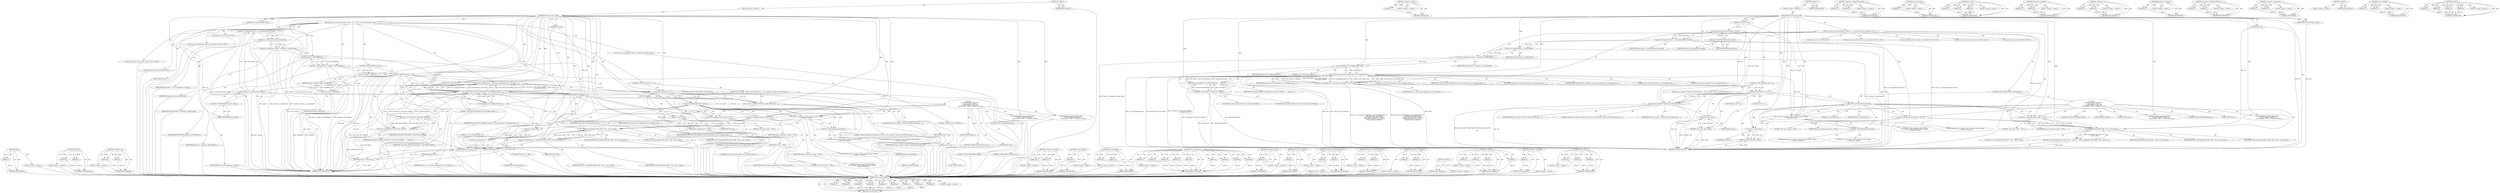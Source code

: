 digraph "dev_warn" {
vulnerable_148 [label=<(METHOD,usb_control_msg)>];
vulnerable_149 [label=<(PARAM,p1)>];
vulnerable_150 [label=<(PARAM,p2)>];
vulnerable_151 [label=<(PARAM,p3)>];
vulnerable_152 [label=<(PARAM,p4)>];
vulnerable_153 [label=<(PARAM,p5)>];
vulnerable_154 [label=<(PARAM,p6)>];
vulnerable_155 [label=<(PARAM,p7)>];
vulnerable_156 [label=<(PARAM,p8)>];
vulnerable_157 [label=<(PARAM,p9)>];
vulnerable_158 [label=<(BLOCK,&lt;empty&gt;,&lt;empty&gt;)>];
vulnerable_159 [label=<(METHOD_RETURN,ANY)>];
vulnerable_181 [label=<(METHOD,&lt;operator&gt;.minus)>];
vulnerable_182 [label=<(PARAM,p1)>];
vulnerable_183 [label=<(BLOCK,&lt;empty&gt;,&lt;empty&gt;)>];
vulnerable_184 [label=<(METHOD_RETURN,ANY)>];
vulnerable_6 [label=<(METHOD,&lt;global&gt;)<SUB>1</SUB>>];
vulnerable_7 [label=<(BLOCK,&lt;empty&gt;,&lt;empty&gt;)<SUB>1</SUB>>];
vulnerable_8 [label=<(METHOD,k90_show_macro_mode)<SUB>1</SUB>>];
vulnerable_9 [label=<(PARAM,struct device *dev)<SUB>1</SUB>>];
vulnerable_10 [label=<(PARAM,struct device_attribute *attr)<SUB>2</SUB>>];
vulnerable_11 [label=<(PARAM,char *buf)<SUB>2</SUB>>];
vulnerable_12 [label=<(BLOCK,{
	int ret;
 	struct usb_interface *usbif = to_...,{
	int ret;
 	struct usb_interface *usbif = to_...)<SUB>3</SUB>>];
vulnerable_13 [label="<(LOCAL,int ret: int)<SUB>4</SUB>>"];
vulnerable_14 [label="<(LOCAL,struct usb_interface* usbif: usb_interface*)<SUB>5</SUB>>"];
vulnerable_15 [label=<(&lt;operator&gt;.assignment,*usbif = to_usb_interface(dev-&gt;parent))<SUB>5</SUB>>];
vulnerable_16 [label=<(IDENTIFIER,usbif,*usbif = to_usb_interface(dev-&gt;parent))<SUB>5</SUB>>];
vulnerable_17 [label=<(to_usb_interface,to_usb_interface(dev-&gt;parent))<SUB>5</SUB>>];
vulnerable_18 [label=<(&lt;operator&gt;.indirectFieldAccess,dev-&gt;parent)<SUB>5</SUB>>];
vulnerable_19 [label=<(IDENTIFIER,dev,to_usb_interface(dev-&gt;parent))<SUB>5</SUB>>];
vulnerable_20 [label=<(FIELD_IDENTIFIER,parent,parent)<SUB>5</SUB>>];
vulnerable_21 [label="<(LOCAL,struct usb_device* usbdev: usb_device*)<SUB>6</SUB>>"];
vulnerable_22 [label=<(&lt;operator&gt;.assignment,*usbdev = interface_to_usbdev(usbif))<SUB>6</SUB>>];
vulnerable_23 [label=<(IDENTIFIER,usbdev,*usbdev = interface_to_usbdev(usbif))<SUB>6</SUB>>];
vulnerable_24 [label=<(interface_to_usbdev,interface_to_usbdev(usbif))<SUB>6</SUB>>];
vulnerable_25 [label=<(IDENTIFIER,usbif,interface_to_usbdev(usbif))<SUB>6</SUB>>];
vulnerable_26 [label="<(LOCAL,const char* macro_mode: char*)<SUB>7</SUB>>"];
vulnerable_27 [label="<(LOCAL,char[8] data: char[8])<SUB>8</SUB>>"];
vulnerable_28 [label=<(&lt;operator&gt;.assignment,ret = usb_control_msg(usbdev, usb_rcvctrlpipe(u...)<SUB>10</SUB>>];
vulnerable_29 [label=<(IDENTIFIER,ret,ret = usb_control_msg(usbdev, usb_rcvctrlpipe(u...)<SUB>10</SUB>>];
vulnerable_30 [label=<(usb_control_msg,usb_control_msg(usbdev, usb_rcvctrlpipe(usbdev,...)<SUB>10</SUB>>];
vulnerable_31 [label=<(IDENTIFIER,usbdev,usb_control_msg(usbdev, usb_rcvctrlpipe(usbdev,...)<SUB>10</SUB>>];
vulnerable_32 [label=<(usb_rcvctrlpipe,usb_rcvctrlpipe(usbdev, 0))<SUB>10</SUB>>];
vulnerable_33 [label=<(IDENTIFIER,usbdev,usb_rcvctrlpipe(usbdev, 0))<SUB>10</SUB>>];
vulnerable_34 [label=<(LITERAL,0,usb_rcvctrlpipe(usbdev, 0))<SUB>10</SUB>>];
vulnerable_35 [label=<(IDENTIFIER,K90_REQUEST_GET_MODE,usb_control_msg(usbdev, usb_rcvctrlpipe(usbdev,...)<SUB>11</SUB>>];
vulnerable_36 [label=<(&lt;operator&gt;.or,USB_DIR_IN | USB_TYPE_VENDOR |
			      USB_REC...)<SUB>12</SUB>>];
vulnerable_37 [label=<(&lt;operator&gt;.or,USB_DIR_IN | USB_TYPE_VENDOR)<SUB>12</SUB>>];
vulnerable_38 [label=<(IDENTIFIER,USB_DIR_IN,USB_DIR_IN | USB_TYPE_VENDOR)<SUB>12</SUB>>];
vulnerable_39 [label=<(IDENTIFIER,USB_TYPE_VENDOR,USB_DIR_IN | USB_TYPE_VENDOR)<SUB>12</SUB>>];
vulnerable_40 [label=<(IDENTIFIER,USB_RECIP_DEVICE,USB_DIR_IN | USB_TYPE_VENDOR |
			      USB_REC...)<SUB>13</SUB>>];
vulnerable_41 [label=<(LITERAL,0,usb_control_msg(usbdev, usb_rcvctrlpipe(usbdev,...)<SUB>13</SUB>>];
vulnerable_42 [label=<(LITERAL,0,usb_control_msg(usbdev, usb_rcvctrlpipe(usbdev,...)<SUB>13</SUB>>];
vulnerable_43 [label=<(IDENTIFIER,data,usb_control_msg(usbdev, usb_rcvctrlpipe(usbdev,...)<SUB>13</SUB>>];
vulnerable_44 [label=<(LITERAL,2,usb_control_msg(usbdev, usb_rcvctrlpipe(usbdev,...)<SUB>13</SUB>>];
vulnerable_45 [label=<(IDENTIFIER,USB_CTRL_SET_TIMEOUT,usb_control_msg(usbdev, usb_rcvctrlpipe(usbdev,...)<SUB>14</SUB>>];
vulnerable_46 [label=<(CONTROL_STRUCTURE,IF,if (ret &lt; 0))<SUB>15</SUB>>];
vulnerable_47 [label=<(&lt;operator&gt;.lessThan,ret &lt; 0)<SUB>15</SUB>>];
vulnerable_48 [label=<(IDENTIFIER,ret,ret &lt; 0)<SUB>15</SUB>>];
vulnerable_49 [label=<(LITERAL,0,ret &lt; 0)<SUB>15</SUB>>];
vulnerable_50 [label=<(BLOCK,{
 		dev_warn(dev, &quot;Failed to get K90 initial m...,{
 		dev_warn(dev, &quot;Failed to get K90 initial m...)<SUB>15</SUB>>];
vulnerable_51 [label=<(dev_warn,dev_warn(dev, &quot;Failed to get K90 initial mode (...)<SUB>16</SUB>>];
vulnerable_52 [label=<(IDENTIFIER,dev,dev_warn(dev, &quot;Failed to get K90 initial mode (...)<SUB>16</SUB>>];
vulnerable_53 [label=<(LITERAL,&quot;Failed to get K90 initial mode (error %d).\n&quot;,dev_warn(dev, &quot;Failed to get K90 initial mode (...)<SUB>16</SUB>>];
vulnerable_54 [label=<(IDENTIFIER,ret,dev_warn(dev, &quot;Failed to get K90 initial mode (...)<SUB>17</SUB>>];
vulnerable_55 [label=<(RETURN,return -EIO;,return -EIO;)<SUB>18</SUB>>];
vulnerable_56 [label=<(&lt;operator&gt;.minus,-EIO)<SUB>18</SUB>>];
vulnerable_57 [label=<(IDENTIFIER,EIO,-EIO)<SUB>18</SUB>>];
vulnerable_58 [label=<(CONTROL_STRUCTURE,SWITCH,switch(data[0]))<SUB>21</SUB>>];
vulnerable_59 [label=<(&lt;operator&gt;.indirectIndexAccess,data[0])<SUB>21</SUB>>];
vulnerable_60 [label=<(IDENTIFIER,data,switch(data[0]))<SUB>21</SUB>>];
vulnerable_61 [label=<(LITERAL,0,switch(data[0]))<SUB>21</SUB>>];
vulnerable_62 [label="<(BLOCK,{
	case K90_MACRO_MODE_HW:
		macro_mode = &quot;HW&quot;;...,{
	case K90_MACRO_MODE_HW:
		macro_mode = &quot;HW&quot;;...)<SUB>21</SUB>>"];
vulnerable_63 [label=<(JUMP_TARGET,case)<SUB>22</SUB>>];
vulnerable_64 [label="<(IDENTIFIER,K90_MACRO_MODE_HW,{
	case K90_MACRO_MODE_HW:
		macro_mode = &quot;HW&quot;;...)<SUB>22</SUB>>"];
vulnerable_65 [label=<(&lt;operator&gt;.assignment,macro_mode = &quot;HW&quot;)<SUB>23</SUB>>];
vulnerable_66 [label=<(IDENTIFIER,macro_mode,macro_mode = &quot;HW&quot;)<SUB>23</SUB>>];
vulnerable_67 [label=<(LITERAL,&quot;HW&quot;,macro_mode = &quot;HW&quot;)<SUB>23</SUB>>];
vulnerable_68 [label=<(CONTROL_STRUCTURE,BREAK,break;)<SUB>24</SUB>>];
vulnerable_69 [label=<(JUMP_TARGET,case)<SUB>26</SUB>>];
vulnerable_70 [label="<(IDENTIFIER,K90_MACRO_MODE_SW,{
	case K90_MACRO_MODE_HW:
		macro_mode = &quot;HW&quot;;...)<SUB>26</SUB>>"];
vulnerable_71 [label=<(&lt;operator&gt;.assignment,macro_mode = &quot;SW&quot;)<SUB>27</SUB>>];
vulnerable_72 [label=<(IDENTIFIER,macro_mode,macro_mode = &quot;SW&quot;)<SUB>27</SUB>>];
vulnerable_73 [label=<(LITERAL,&quot;SW&quot;,macro_mode = &quot;SW&quot;)<SUB>27</SUB>>];
vulnerable_74 [label=<(CONTROL_STRUCTURE,BREAK,break;)<SUB>28</SUB>>];
vulnerable_75 [label=<(JUMP_TARGET,default)<SUB>29</SUB>>];
vulnerable_76 [label="<(dev_warn,dev_warn(dev, &quot;K90 in unknown mode: %02hhx.\n&quot;,...)<SUB>30</SUB>>"];
vulnerable_77 [label="<(IDENTIFIER,dev,dev_warn(dev, &quot;K90 in unknown mode: %02hhx.\n&quot;,...)<SUB>30</SUB>>"];
vulnerable_78 [label="<(LITERAL,&quot;K90 in unknown mode: %02hhx.\n&quot;,dev_warn(dev, &quot;K90 in unknown mode: %02hhx.\n&quot;,...)<SUB>30</SUB>>"];
vulnerable_79 [label=<(&lt;operator&gt;.indirectIndexAccess,data[0])<SUB>31</SUB>>];
vulnerable_80 [label="<(IDENTIFIER,data,dev_warn(dev, &quot;K90 in unknown mode: %02hhx.\n&quot;,...)<SUB>31</SUB>>"];
vulnerable_81 [label="<(LITERAL,0,dev_warn(dev, &quot;K90 in unknown mode: %02hhx.\n&quot;,...)<SUB>31</SUB>>"];
vulnerable_82 [label=<(RETURN,return -EIO;,return -EIO;)<SUB>32</SUB>>];
vulnerable_83 [label=<(&lt;operator&gt;.minus,-EIO)<SUB>32</SUB>>];
vulnerable_84 [label=<(IDENTIFIER,EIO,-EIO)<SUB>32</SUB>>];
vulnerable_85 [label=<(RETURN,return snprintf(buf, PAGE_SIZE, &quot;%s\n&quot;, macro_m...,return snprintf(buf, PAGE_SIZE, &quot;%s\n&quot;, macro_m...)<SUB>35</SUB>>];
vulnerable_86 [label=<(snprintf,snprintf(buf, PAGE_SIZE, &quot;%s\n&quot;, macro_mode))<SUB>35</SUB>>];
vulnerable_87 [label=<(IDENTIFIER,buf,snprintf(buf, PAGE_SIZE, &quot;%s\n&quot;, macro_mode))<SUB>35</SUB>>];
vulnerable_88 [label=<(IDENTIFIER,PAGE_SIZE,snprintf(buf, PAGE_SIZE, &quot;%s\n&quot;, macro_mode))<SUB>35</SUB>>];
vulnerable_89 [label=<(LITERAL,&quot;%s\n&quot;,snprintf(buf, PAGE_SIZE, &quot;%s\n&quot;, macro_mode))<SUB>35</SUB>>];
vulnerable_90 [label=<(IDENTIFIER,macro_mode,snprintf(buf, PAGE_SIZE, &quot;%s\n&quot;, macro_mode))<SUB>35</SUB>>];
vulnerable_91 [label=<(METHOD_RETURN,ssize_t)<SUB>1</SUB>>];
vulnerable_93 [label=<(METHOD_RETURN,ANY)<SUB>1</SUB>>];
vulnerable_185 [label=<(METHOD,&lt;operator&gt;.indirectIndexAccess)>];
vulnerable_186 [label=<(PARAM,p1)>];
vulnerable_187 [label=<(PARAM,p2)>];
vulnerable_188 [label=<(BLOCK,&lt;empty&gt;,&lt;empty&gt;)>];
vulnerable_189 [label=<(METHOD_RETURN,ANY)>];
vulnerable_135 [label=<(METHOD,to_usb_interface)>];
vulnerable_136 [label=<(PARAM,p1)>];
vulnerable_137 [label=<(BLOCK,&lt;empty&gt;,&lt;empty&gt;)>];
vulnerable_138 [label=<(METHOD_RETURN,ANY)>];
vulnerable_175 [label=<(METHOD,dev_warn)>];
vulnerable_176 [label=<(PARAM,p1)>];
vulnerable_177 [label=<(PARAM,p2)>];
vulnerable_178 [label=<(PARAM,p3)>];
vulnerable_179 [label=<(BLOCK,&lt;empty&gt;,&lt;empty&gt;)>];
vulnerable_180 [label=<(METHOD_RETURN,ANY)>];
vulnerable_170 [label=<(METHOD,&lt;operator&gt;.lessThan)>];
vulnerable_171 [label=<(PARAM,p1)>];
vulnerable_172 [label=<(PARAM,p2)>];
vulnerable_173 [label=<(BLOCK,&lt;empty&gt;,&lt;empty&gt;)>];
vulnerable_174 [label=<(METHOD_RETURN,ANY)>];
vulnerable_165 [label=<(METHOD,&lt;operator&gt;.or)>];
vulnerable_166 [label=<(PARAM,p1)>];
vulnerable_167 [label=<(PARAM,p2)>];
vulnerable_168 [label=<(BLOCK,&lt;empty&gt;,&lt;empty&gt;)>];
vulnerable_169 [label=<(METHOD_RETURN,ANY)>];
vulnerable_144 [label=<(METHOD,interface_to_usbdev)>];
vulnerable_145 [label=<(PARAM,p1)>];
vulnerable_146 [label=<(BLOCK,&lt;empty&gt;,&lt;empty&gt;)>];
vulnerable_147 [label=<(METHOD_RETURN,ANY)>];
vulnerable_139 [label=<(METHOD,&lt;operator&gt;.indirectFieldAccess)>];
vulnerable_140 [label=<(PARAM,p1)>];
vulnerable_141 [label=<(PARAM,p2)>];
vulnerable_142 [label=<(BLOCK,&lt;empty&gt;,&lt;empty&gt;)>];
vulnerable_143 [label=<(METHOD_RETURN,ANY)>];
vulnerable_130 [label=<(METHOD,&lt;operator&gt;.assignment)>];
vulnerable_131 [label=<(PARAM,p1)>];
vulnerable_132 [label=<(PARAM,p2)>];
vulnerable_133 [label=<(BLOCK,&lt;empty&gt;,&lt;empty&gt;)>];
vulnerable_134 [label=<(METHOD_RETURN,ANY)>];
vulnerable_124 [label=<(METHOD,&lt;global&gt;)<SUB>1</SUB>>];
vulnerable_125 [label=<(BLOCK,&lt;empty&gt;,&lt;empty&gt;)>];
vulnerable_126 [label=<(METHOD_RETURN,ANY)>];
vulnerable_160 [label=<(METHOD,usb_rcvctrlpipe)>];
vulnerable_161 [label=<(PARAM,p1)>];
vulnerable_162 [label=<(PARAM,p2)>];
vulnerable_163 [label=<(BLOCK,&lt;empty&gt;,&lt;empty&gt;)>];
vulnerable_164 [label=<(METHOD_RETURN,ANY)>];
vulnerable_190 [label=<(METHOD,snprintf)>];
vulnerable_191 [label=<(PARAM,p1)>];
vulnerable_192 [label=<(PARAM,p2)>];
vulnerable_193 [label=<(PARAM,p3)>];
vulnerable_194 [label=<(PARAM,p4)>];
vulnerable_195 [label=<(BLOCK,&lt;empty&gt;,&lt;empty&gt;)>];
vulnerable_196 [label=<(METHOD_RETURN,ANY)>];
fixed_226 [label=<(METHOD,kfree)>];
fixed_227 [label=<(PARAM,p1)>];
fixed_228 [label=<(BLOCK,&lt;empty&gt;,&lt;empty&gt;)>];
fixed_229 [label=<(METHOD_RETURN,ANY)>];
fixed_168 [label=<(METHOD,kmalloc)>];
fixed_169 [label=<(PARAM,p1)>];
fixed_170 [label=<(PARAM,p2)>];
fixed_171 [label=<(BLOCK,&lt;empty&gt;,&lt;empty&gt;)>];
fixed_172 [label=<(METHOD_RETURN,ANY)>];
fixed_198 [label=<(METHOD,&lt;operator&gt;.or)>];
fixed_199 [label=<(PARAM,p1)>];
fixed_200 [label=<(PARAM,p2)>];
fixed_201 [label=<(BLOCK,&lt;empty&gt;,&lt;empty&gt;)>];
fixed_202 [label=<(METHOD_RETURN,ANY)>];
fixed_6 [label=<(METHOD,&lt;global&gt;)<SUB>1</SUB>>];
fixed_7 [label=<(BLOCK,&lt;empty&gt;,&lt;empty&gt;)<SUB>1</SUB>>];
fixed_8 [label=<(METHOD,k90_show_macro_mode)<SUB>1</SUB>>];
fixed_9 [label=<(PARAM,struct device *dev)<SUB>1</SUB>>];
fixed_10 [label=<(PARAM,struct device_attribute *attr)<SUB>2</SUB>>];
fixed_11 [label=<(PARAM,char *buf)<SUB>2</SUB>>];
fixed_12 [label=<(BLOCK,{
	int ret;
 	struct usb_interface *usbif = to_...,{
	int ret;
 	struct usb_interface *usbif = to_...)<SUB>3</SUB>>];
fixed_13 [label="<(LOCAL,int ret: int)<SUB>4</SUB>>"];
fixed_14 [label="<(LOCAL,struct usb_interface* usbif: usb_interface*)<SUB>5</SUB>>"];
fixed_15 [label=<(&lt;operator&gt;.assignment,*usbif = to_usb_interface(dev-&gt;parent))<SUB>5</SUB>>];
fixed_16 [label=<(IDENTIFIER,usbif,*usbif = to_usb_interface(dev-&gt;parent))<SUB>5</SUB>>];
fixed_17 [label=<(to_usb_interface,to_usb_interface(dev-&gt;parent))<SUB>5</SUB>>];
fixed_18 [label=<(&lt;operator&gt;.indirectFieldAccess,dev-&gt;parent)<SUB>5</SUB>>];
fixed_19 [label=<(IDENTIFIER,dev,to_usb_interface(dev-&gt;parent))<SUB>5</SUB>>];
fixed_20 [label=<(FIELD_IDENTIFIER,parent,parent)<SUB>5</SUB>>];
fixed_21 [label="<(LOCAL,struct usb_device* usbdev: usb_device*)<SUB>6</SUB>>"];
fixed_22 [label=<(&lt;operator&gt;.assignment,*usbdev = interface_to_usbdev(usbif))<SUB>6</SUB>>];
fixed_23 [label=<(IDENTIFIER,usbdev,*usbdev = interface_to_usbdev(usbif))<SUB>6</SUB>>];
fixed_24 [label=<(interface_to_usbdev,interface_to_usbdev(usbif))<SUB>6</SUB>>];
fixed_25 [label=<(IDENTIFIER,usbif,interface_to_usbdev(usbif))<SUB>6</SUB>>];
fixed_26 [label="<(LOCAL,const char* macro_mode: char*)<SUB>7</SUB>>"];
fixed_27 [label="<(LOCAL,char* data: char*)<SUB>8</SUB>>"];
fixed_28 [label=<(&lt;operator&gt;.assignment,data = kmalloc(2, GFP_KERNEL))<SUB>10</SUB>>];
fixed_29 [label=<(IDENTIFIER,data,data = kmalloc(2, GFP_KERNEL))<SUB>10</SUB>>];
fixed_30 [label=<(kmalloc,kmalloc(2, GFP_KERNEL))<SUB>10</SUB>>];
fixed_31 [label=<(LITERAL,2,kmalloc(2, GFP_KERNEL))<SUB>10</SUB>>];
fixed_32 [label=<(IDENTIFIER,GFP_KERNEL,kmalloc(2, GFP_KERNEL))<SUB>10</SUB>>];
fixed_33 [label=<(CONTROL_STRUCTURE,IF,if (!data))<SUB>11</SUB>>];
fixed_34 [label=<(&lt;operator&gt;.logicalNot,!data)<SUB>11</SUB>>];
fixed_35 [label=<(IDENTIFIER,data,!data)<SUB>11</SUB>>];
fixed_36 [label=<(BLOCK,&lt;empty&gt;,&lt;empty&gt;)<SUB>12</SUB>>];
fixed_37 [label=<(RETURN,return -ENOMEM;,return -ENOMEM;)<SUB>12</SUB>>];
fixed_38 [label=<(&lt;operator&gt;.minus,-ENOMEM)<SUB>12</SUB>>];
fixed_39 [label=<(IDENTIFIER,ENOMEM,-ENOMEM)<SUB>12</SUB>>];
fixed_40 [label=<(&lt;operator&gt;.assignment,ret = usb_control_msg(usbdev, usb_rcvctrlpipe(u...)<SUB>14</SUB>>];
fixed_41 [label=<(IDENTIFIER,ret,ret = usb_control_msg(usbdev, usb_rcvctrlpipe(u...)<SUB>14</SUB>>];
fixed_42 [label=<(usb_control_msg,usb_control_msg(usbdev, usb_rcvctrlpipe(usbdev,...)<SUB>14</SUB>>];
fixed_43 [label=<(IDENTIFIER,usbdev,usb_control_msg(usbdev, usb_rcvctrlpipe(usbdev,...)<SUB>14</SUB>>];
fixed_44 [label=<(usb_rcvctrlpipe,usb_rcvctrlpipe(usbdev, 0))<SUB>14</SUB>>];
fixed_45 [label=<(IDENTIFIER,usbdev,usb_rcvctrlpipe(usbdev, 0))<SUB>14</SUB>>];
fixed_46 [label=<(LITERAL,0,usb_rcvctrlpipe(usbdev, 0))<SUB>14</SUB>>];
fixed_47 [label=<(IDENTIFIER,K90_REQUEST_GET_MODE,usb_control_msg(usbdev, usb_rcvctrlpipe(usbdev,...)<SUB>15</SUB>>];
fixed_48 [label=<(&lt;operator&gt;.or,USB_DIR_IN | USB_TYPE_VENDOR |
			      USB_REC...)<SUB>16</SUB>>];
fixed_49 [label=<(&lt;operator&gt;.or,USB_DIR_IN | USB_TYPE_VENDOR)<SUB>16</SUB>>];
fixed_50 [label=<(IDENTIFIER,USB_DIR_IN,USB_DIR_IN | USB_TYPE_VENDOR)<SUB>16</SUB>>];
fixed_51 [label=<(IDENTIFIER,USB_TYPE_VENDOR,USB_DIR_IN | USB_TYPE_VENDOR)<SUB>16</SUB>>];
fixed_52 [label=<(IDENTIFIER,USB_RECIP_DEVICE,USB_DIR_IN | USB_TYPE_VENDOR |
			      USB_REC...)<SUB>17</SUB>>];
fixed_53 [label=<(LITERAL,0,usb_control_msg(usbdev, usb_rcvctrlpipe(usbdev,...)<SUB>17</SUB>>];
fixed_54 [label=<(LITERAL,0,usb_control_msg(usbdev, usb_rcvctrlpipe(usbdev,...)<SUB>17</SUB>>];
fixed_55 [label=<(IDENTIFIER,data,usb_control_msg(usbdev, usb_rcvctrlpipe(usbdev,...)<SUB>17</SUB>>];
fixed_56 [label=<(LITERAL,2,usb_control_msg(usbdev, usb_rcvctrlpipe(usbdev,...)<SUB>17</SUB>>];
fixed_57 [label=<(IDENTIFIER,USB_CTRL_SET_TIMEOUT,usb_control_msg(usbdev, usb_rcvctrlpipe(usbdev,...)<SUB>18</SUB>>];
fixed_58 [label=<(CONTROL_STRUCTURE,IF,if (ret &lt; 0))<SUB>19</SUB>>];
fixed_59 [label=<(&lt;operator&gt;.lessThan,ret &lt; 0)<SUB>19</SUB>>];
fixed_60 [label=<(IDENTIFIER,ret,ret &lt; 0)<SUB>19</SUB>>];
fixed_61 [label=<(LITERAL,0,ret &lt; 0)<SUB>19</SUB>>];
fixed_62 [label=<(BLOCK,{
 		dev_warn(dev, &quot;Failed to get K90 initial m...,{
 		dev_warn(dev, &quot;Failed to get K90 initial m...)<SUB>19</SUB>>];
fixed_63 [label=<(dev_warn,dev_warn(dev, &quot;Failed to get K90 initial mode (...)<SUB>20</SUB>>];
fixed_64 [label=<(IDENTIFIER,dev,dev_warn(dev, &quot;Failed to get K90 initial mode (...)<SUB>20</SUB>>];
fixed_65 [label=<(LITERAL,&quot;Failed to get K90 initial mode (error %d).\n&quot;,dev_warn(dev, &quot;Failed to get K90 initial mode (...)<SUB>20</SUB>>];
fixed_66 [label=<(IDENTIFIER,ret,dev_warn(dev, &quot;Failed to get K90 initial mode (...)<SUB>21</SUB>>];
fixed_67 [label=<(&lt;operator&gt;.assignment,ret = -EIO)<SUB>22</SUB>>];
fixed_68 [label=<(IDENTIFIER,ret,ret = -EIO)<SUB>22</SUB>>];
fixed_69 [label=<(&lt;operator&gt;.minus,-EIO)<SUB>22</SUB>>];
fixed_70 [label=<(IDENTIFIER,EIO,-EIO)<SUB>22</SUB>>];
fixed_71 [label=<(CONTROL_STRUCTURE,GOTO,goto out;)<SUB>23</SUB>>];
fixed_72 [label=<(CONTROL_STRUCTURE,SWITCH,switch(data[0]))<SUB>26</SUB>>];
fixed_73 [label=<(&lt;operator&gt;.indirectIndexAccess,data[0])<SUB>26</SUB>>];
fixed_74 [label=<(IDENTIFIER,data,switch(data[0]))<SUB>26</SUB>>];
fixed_75 [label=<(LITERAL,0,switch(data[0]))<SUB>26</SUB>>];
fixed_76 [label="<(BLOCK,{
	case K90_MACRO_MODE_HW:
		macro_mode = &quot;HW&quot;;...,{
	case K90_MACRO_MODE_HW:
		macro_mode = &quot;HW&quot;;...)<SUB>26</SUB>>"];
fixed_77 [label=<(JUMP_TARGET,case)<SUB>27</SUB>>];
fixed_78 [label="<(IDENTIFIER,K90_MACRO_MODE_HW,{
	case K90_MACRO_MODE_HW:
		macro_mode = &quot;HW&quot;;...)<SUB>27</SUB>>"];
fixed_79 [label=<(&lt;operator&gt;.assignment,macro_mode = &quot;HW&quot;)<SUB>28</SUB>>];
fixed_80 [label=<(IDENTIFIER,macro_mode,macro_mode = &quot;HW&quot;)<SUB>28</SUB>>];
fixed_81 [label=<(LITERAL,&quot;HW&quot;,macro_mode = &quot;HW&quot;)<SUB>28</SUB>>];
fixed_82 [label=<(CONTROL_STRUCTURE,BREAK,break;)<SUB>29</SUB>>];
fixed_83 [label=<(JUMP_TARGET,case)<SUB>31</SUB>>];
fixed_84 [label="<(IDENTIFIER,K90_MACRO_MODE_SW,{
	case K90_MACRO_MODE_HW:
		macro_mode = &quot;HW&quot;;...)<SUB>31</SUB>>"];
fixed_85 [label=<(&lt;operator&gt;.assignment,macro_mode = &quot;SW&quot;)<SUB>32</SUB>>];
fixed_86 [label=<(IDENTIFIER,macro_mode,macro_mode = &quot;SW&quot;)<SUB>32</SUB>>];
fixed_87 [label=<(LITERAL,&quot;SW&quot;,macro_mode = &quot;SW&quot;)<SUB>32</SUB>>];
fixed_88 [label=<(CONTROL_STRUCTURE,BREAK,break;)<SUB>33</SUB>>];
fixed_89 [label=<(JUMP_TARGET,default)<SUB>34</SUB>>];
fixed_90 [label="<(dev_warn,dev_warn(dev, &quot;K90 in unknown mode: %02hhx.\n&quot;,...)<SUB>35</SUB>>"];
fixed_91 [label="<(IDENTIFIER,dev,dev_warn(dev, &quot;K90 in unknown mode: %02hhx.\n&quot;,...)<SUB>35</SUB>>"];
fixed_92 [label="<(LITERAL,&quot;K90 in unknown mode: %02hhx.\n&quot;,dev_warn(dev, &quot;K90 in unknown mode: %02hhx.\n&quot;,...)<SUB>35</SUB>>"];
fixed_93 [label=<(&lt;operator&gt;.indirectIndexAccess,data[0])<SUB>36</SUB>>];
fixed_94 [label="<(IDENTIFIER,data,dev_warn(dev, &quot;K90 in unknown mode: %02hhx.\n&quot;,...)<SUB>36</SUB>>"];
fixed_95 [label="<(LITERAL,0,dev_warn(dev, &quot;K90 in unknown mode: %02hhx.\n&quot;,...)<SUB>36</SUB>>"];
fixed_96 [label=<(&lt;operator&gt;.assignment,ret = -EIO)<SUB>37</SUB>>];
fixed_97 [label=<(IDENTIFIER,ret,ret = -EIO)<SUB>37</SUB>>];
fixed_98 [label=<(&lt;operator&gt;.minus,-EIO)<SUB>37</SUB>>];
fixed_99 [label=<(IDENTIFIER,EIO,-EIO)<SUB>37</SUB>>];
fixed_100 [label=<(CONTROL_STRUCTURE,GOTO,goto out;)<SUB>38</SUB>>];
fixed_101 [label=<(&lt;operator&gt;.assignment,ret = snprintf(buf, PAGE_SIZE, &quot;%s\n&quot;, macro_mode))<SUB>41</SUB>>];
fixed_102 [label=<(IDENTIFIER,ret,ret = snprintf(buf, PAGE_SIZE, &quot;%s\n&quot;, macro_mode))<SUB>41</SUB>>];
fixed_103 [label=<(snprintf,snprintf(buf, PAGE_SIZE, &quot;%s\n&quot;, macro_mode))<SUB>41</SUB>>];
fixed_104 [label=<(IDENTIFIER,buf,snprintf(buf, PAGE_SIZE, &quot;%s\n&quot;, macro_mode))<SUB>41</SUB>>];
fixed_105 [label=<(IDENTIFIER,PAGE_SIZE,snprintf(buf, PAGE_SIZE, &quot;%s\n&quot;, macro_mode))<SUB>41</SUB>>];
fixed_106 [label=<(LITERAL,&quot;%s\n&quot;,snprintf(buf, PAGE_SIZE, &quot;%s\n&quot;, macro_mode))<SUB>41</SUB>>];
fixed_107 [label=<(IDENTIFIER,macro_mode,snprintf(buf, PAGE_SIZE, &quot;%s\n&quot;, macro_mode))<SUB>41</SUB>>];
fixed_108 [label=<(JUMP_TARGET,out)<SUB>42</SUB>>];
fixed_109 [label=<(kfree,kfree(data))<SUB>43</SUB>>];
fixed_110 [label=<(IDENTIFIER,data,kfree(data))<SUB>43</SUB>>];
fixed_111 [label=<(RETURN,return ret;,return ret;)<SUB>45</SUB>>];
fixed_112 [label=<(IDENTIFIER,ret,return ret;)<SUB>45</SUB>>];
fixed_113 [label=<(METHOD_RETURN,ssize_t)<SUB>1</SUB>>];
fixed_115 [label=<(METHOD_RETURN,ANY)<SUB>1</SUB>>];
fixed_203 [label=<(METHOD,&lt;operator&gt;.lessThan)>];
fixed_204 [label=<(PARAM,p1)>];
fixed_205 [label=<(PARAM,p2)>];
fixed_206 [label=<(BLOCK,&lt;empty&gt;,&lt;empty&gt;)>];
fixed_207 [label=<(METHOD_RETURN,ANY)>];
fixed_155 [label=<(METHOD,to_usb_interface)>];
fixed_156 [label=<(PARAM,p1)>];
fixed_157 [label=<(BLOCK,&lt;empty&gt;,&lt;empty&gt;)>];
fixed_158 [label=<(METHOD_RETURN,ANY)>];
fixed_193 [label=<(METHOD,usb_rcvctrlpipe)>];
fixed_194 [label=<(PARAM,p1)>];
fixed_195 [label=<(PARAM,p2)>];
fixed_196 [label=<(BLOCK,&lt;empty&gt;,&lt;empty&gt;)>];
fixed_197 [label=<(METHOD_RETURN,ANY)>];
fixed_181 [label=<(METHOD,usb_control_msg)>];
fixed_182 [label=<(PARAM,p1)>];
fixed_183 [label=<(PARAM,p2)>];
fixed_184 [label=<(PARAM,p3)>];
fixed_185 [label=<(PARAM,p4)>];
fixed_186 [label=<(PARAM,p5)>];
fixed_187 [label=<(PARAM,p6)>];
fixed_188 [label=<(PARAM,p7)>];
fixed_189 [label=<(PARAM,p8)>];
fixed_190 [label=<(PARAM,p9)>];
fixed_191 [label=<(BLOCK,&lt;empty&gt;,&lt;empty&gt;)>];
fixed_192 [label=<(METHOD_RETURN,ANY)>];
fixed_177 [label=<(METHOD,&lt;operator&gt;.minus)>];
fixed_178 [label=<(PARAM,p1)>];
fixed_179 [label=<(BLOCK,&lt;empty&gt;,&lt;empty&gt;)>];
fixed_180 [label=<(METHOD_RETURN,ANY)>];
fixed_164 [label=<(METHOD,interface_to_usbdev)>];
fixed_165 [label=<(PARAM,p1)>];
fixed_166 [label=<(BLOCK,&lt;empty&gt;,&lt;empty&gt;)>];
fixed_167 [label=<(METHOD_RETURN,ANY)>];
fixed_214 [label=<(METHOD,&lt;operator&gt;.indirectIndexAccess)>];
fixed_215 [label=<(PARAM,p1)>];
fixed_216 [label=<(PARAM,p2)>];
fixed_217 [label=<(BLOCK,&lt;empty&gt;,&lt;empty&gt;)>];
fixed_218 [label=<(METHOD_RETURN,ANY)>];
fixed_159 [label=<(METHOD,&lt;operator&gt;.indirectFieldAccess)>];
fixed_160 [label=<(PARAM,p1)>];
fixed_161 [label=<(PARAM,p2)>];
fixed_162 [label=<(BLOCK,&lt;empty&gt;,&lt;empty&gt;)>];
fixed_163 [label=<(METHOD_RETURN,ANY)>];
fixed_150 [label=<(METHOD,&lt;operator&gt;.assignment)>];
fixed_151 [label=<(PARAM,p1)>];
fixed_152 [label=<(PARAM,p2)>];
fixed_153 [label=<(BLOCK,&lt;empty&gt;,&lt;empty&gt;)>];
fixed_154 [label=<(METHOD_RETURN,ANY)>];
fixed_144 [label=<(METHOD,&lt;global&gt;)<SUB>1</SUB>>];
fixed_145 [label=<(BLOCK,&lt;empty&gt;,&lt;empty&gt;)>];
fixed_146 [label=<(METHOD_RETURN,ANY)>];
fixed_219 [label=<(METHOD,snprintf)>];
fixed_220 [label=<(PARAM,p1)>];
fixed_221 [label=<(PARAM,p2)>];
fixed_222 [label=<(PARAM,p3)>];
fixed_223 [label=<(PARAM,p4)>];
fixed_224 [label=<(BLOCK,&lt;empty&gt;,&lt;empty&gt;)>];
fixed_225 [label=<(METHOD_RETURN,ANY)>];
fixed_173 [label=<(METHOD,&lt;operator&gt;.logicalNot)>];
fixed_174 [label=<(PARAM,p1)>];
fixed_175 [label=<(BLOCK,&lt;empty&gt;,&lt;empty&gt;)>];
fixed_176 [label=<(METHOD_RETURN,ANY)>];
fixed_208 [label=<(METHOD,dev_warn)>];
fixed_209 [label=<(PARAM,p1)>];
fixed_210 [label=<(PARAM,p2)>];
fixed_211 [label=<(PARAM,p3)>];
fixed_212 [label=<(BLOCK,&lt;empty&gt;,&lt;empty&gt;)>];
fixed_213 [label=<(METHOD_RETURN,ANY)>];
vulnerable_148 -> vulnerable_149  [key=0, label="AST: "];
vulnerable_148 -> vulnerable_149  [key=1, label="DDG: "];
vulnerable_148 -> vulnerable_158  [key=0, label="AST: "];
vulnerable_148 -> vulnerable_150  [key=0, label="AST: "];
vulnerable_148 -> vulnerable_150  [key=1, label="DDG: "];
vulnerable_148 -> vulnerable_159  [key=0, label="AST: "];
vulnerable_148 -> vulnerable_159  [key=1, label="CFG: "];
vulnerable_148 -> vulnerable_151  [key=0, label="AST: "];
vulnerable_148 -> vulnerable_151  [key=1, label="DDG: "];
vulnerable_148 -> vulnerable_152  [key=0, label="AST: "];
vulnerable_148 -> vulnerable_152  [key=1, label="DDG: "];
vulnerable_148 -> vulnerable_153  [key=0, label="AST: "];
vulnerable_148 -> vulnerable_153  [key=1, label="DDG: "];
vulnerable_148 -> vulnerable_154  [key=0, label="AST: "];
vulnerable_148 -> vulnerable_154  [key=1, label="DDG: "];
vulnerable_148 -> vulnerable_155  [key=0, label="AST: "];
vulnerable_148 -> vulnerable_155  [key=1, label="DDG: "];
vulnerable_148 -> vulnerable_156  [key=0, label="AST: "];
vulnerable_148 -> vulnerable_156  [key=1, label="DDG: "];
vulnerable_148 -> vulnerable_157  [key=0, label="AST: "];
vulnerable_148 -> vulnerable_157  [key=1, label="DDG: "];
vulnerable_149 -> vulnerable_159  [key=0, label="DDG: p1"];
vulnerable_150 -> vulnerable_159  [key=0, label="DDG: p2"];
vulnerable_151 -> vulnerable_159  [key=0, label="DDG: p3"];
vulnerable_152 -> vulnerable_159  [key=0, label="DDG: p4"];
vulnerable_153 -> vulnerable_159  [key=0, label="DDG: p5"];
vulnerable_154 -> vulnerable_159  [key=0, label="DDG: p6"];
vulnerable_155 -> vulnerable_159  [key=0, label="DDG: p7"];
vulnerable_156 -> vulnerable_159  [key=0, label="DDG: p8"];
vulnerable_157 -> vulnerable_159  [key=0, label="DDG: p9"];
vulnerable_181 -> vulnerable_182  [key=0, label="AST: "];
vulnerable_181 -> vulnerable_182  [key=1, label="DDG: "];
vulnerable_181 -> vulnerable_183  [key=0, label="AST: "];
vulnerable_181 -> vulnerable_184  [key=0, label="AST: "];
vulnerable_181 -> vulnerable_184  [key=1, label="CFG: "];
vulnerable_182 -> vulnerable_184  [key=0, label="DDG: p1"];
vulnerable_6 -> vulnerable_7  [key=0, label="AST: "];
vulnerable_6 -> vulnerable_93  [key=0, label="AST: "];
vulnerable_6 -> vulnerable_93  [key=1, label="CFG: "];
vulnerable_7 -> vulnerable_8  [key=0, label="AST: "];
vulnerable_8 -> vulnerable_9  [key=0, label="AST: "];
vulnerable_8 -> vulnerable_9  [key=1, label="DDG: "];
vulnerable_8 -> vulnerable_10  [key=0, label="AST: "];
vulnerable_8 -> vulnerable_10  [key=1, label="DDG: "];
vulnerable_8 -> vulnerable_11  [key=0, label="AST: "];
vulnerable_8 -> vulnerable_11  [key=1, label="DDG: "];
vulnerable_8 -> vulnerable_12  [key=0, label="AST: "];
vulnerable_8 -> vulnerable_91  [key=0, label="AST: "];
vulnerable_8 -> vulnerable_20  [key=0, label="CFG: "];
vulnerable_8 -> vulnerable_24  [key=0, label="DDG: "];
vulnerable_8 -> vulnerable_30  [key=0, label="DDG: "];
vulnerable_8 -> vulnerable_47  [key=0, label="DDG: "];
vulnerable_8 -> vulnerable_64  [key=0, label="DDG: "];
vulnerable_8 -> vulnerable_65  [key=0, label="DDG: "];
vulnerable_8 -> vulnerable_70  [key=0, label="DDG: "];
vulnerable_8 -> vulnerable_71  [key=0, label="DDG: "];
vulnerable_8 -> vulnerable_86  [key=0, label="DDG: "];
vulnerable_8 -> vulnerable_32  [key=0, label="DDG: "];
vulnerable_8 -> vulnerable_36  [key=0, label="DDG: "];
vulnerable_8 -> vulnerable_51  [key=0, label="DDG: "];
vulnerable_8 -> vulnerable_76  [key=0, label="DDG: "];
vulnerable_8 -> vulnerable_37  [key=0, label="DDG: "];
vulnerable_8 -> vulnerable_56  [key=0, label="DDG: "];
vulnerable_8 -> vulnerable_83  [key=0, label="DDG: "];
vulnerable_9 -> vulnerable_17  [key=0, label="DDG: dev"];
vulnerable_9 -> vulnerable_51  [key=0, label="DDG: dev"];
vulnerable_9 -> vulnerable_76  [key=0, label="DDG: dev"];
vulnerable_10 -> vulnerable_91  [key=0, label="DDG: attr"];
vulnerable_11 -> vulnerable_91  [key=0, label="DDG: buf"];
vulnerable_11 -> vulnerable_86  [key=0, label="DDG: buf"];
vulnerable_12 -> vulnerable_13  [key=0, label="AST: "];
vulnerable_12 -> vulnerable_14  [key=0, label="AST: "];
vulnerable_12 -> vulnerable_15  [key=0, label="AST: "];
vulnerable_12 -> vulnerable_21  [key=0, label="AST: "];
vulnerable_12 -> vulnerable_22  [key=0, label="AST: "];
vulnerable_12 -> vulnerable_26  [key=0, label="AST: "];
vulnerable_12 -> vulnerable_27  [key=0, label="AST: "];
vulnerable_12 -> vulnerable_28  [key=0, label="AST: "];
vulnerable_12 -> vulnerable_46  [key=0, label="AST: "];
vulnerable_12 -> vulnerable_58  [key=0, label="AST: "];
vulnerable_12 -> vulnerable_85  [key=0, label="AST: "];
vulnerable_15 -> vulnerable_16  [key=0, label="AST: "];
vulnerable_15 -> vulnerable_17  [key=0, label="AST: "];
vulnerable_15 -> vulnerable_24  [key=0, label="CFG: "];
vulnerable_15 -> vulnerable_24  [key=1, label="DDG: usbif"];
vulnerable_15 -> vulnerable_91  [key=0, label="DDG: to_usb_interface(dev-&gt;parent)"];
vulnerable_15 -> vulnerable_91  [key=1, label="DDG: *usbif = to_usb_interface(dev-&gt;parent)"];
vulnerable_17 -> vulnerable_18  [key=0, label="AST: "];
vulnerable_17 -> vulnerable_15  [key=0, label="CFG: "];
vulnerable_17 -> vulnerable_15  [key=1, label="DDG: dev-&gt;parent"];
vulnerable_17 -> vulnerable_91  [key=0, label="DDG: dev-&gt;parent"];
vulnerable_17 -> vulnerable_51  [key=0, label="DDG: dev-&gt;parent"];
vulnerable_17 -> vulnerable_76  [key=0, label="DDG: dev-&gt;parent"];
vulnerable_18 -> vulnerable_19  [key=0, label="AST: "];
vulnerable_18 -> vulnerable_20  [key=0, label="AST: "];
vulnerable_18 -> vulnerable_17  [key=0, label="CFG: "];
vulnerable_20 -> vulnerable_18  [key=0, label="CFG: "];
vulnerable_22 -> vulnerable_23  [key=0, label="AST: "];
vulnerable_22 -> vulnerable_24  [key=0, label="AST: "];
vulnerable_22 -> vulnerable_32  [key=0, label="CFG: "];
vulnerable_22 -> vulnerable_32  [key=1, label="DDG: usbdev"];
vulnerable_22 -> vulnerable_91  [key=0, label="DDG: interface_to_usbdev(usbif)"];
vulnerable_22 -> vulnerable_91  [key=1, label="DDG: *usbdev = interface_to_usbdev(usbif)"];
vulnerable_24 -> vulnerable_25  [key=0, label="AST: "];
vulnerable_24 -> vulnerable_22  [key=0, label="CFG: "];
vulnerable_24 -> vulnerable_22  [key=1, label="DDG: usbif"];
vulnerable_24 -> vulnerable_91  [key=0, label="DDG: usbif"];
vulnerable_28 -> vulnerable_29  [key=0, label="AST: "];
vulnerable_28 -> vulnerable_30  [key=0, label="AST: "];
vulnerable_28 -> vulnerable_47  [key=0, label="CFG: "];
vulnerable_28 -> vulnerable_47  [key=1, label="DDG: ret"];
vulnerable_28 -> vulnerable_91  [key=0, label="DDG: usb_control_msg(usbdev, usb_rcvctrlpipe(usbdev, 0),
 			      K90_REQUEST_GET_MODE,
			      USB_DIR_IN | USB_TYPE_VENDOR |
			      USB_RECIP_DEVICE, 0, 0, data, 2,
			      USB_CTRL_SET_TIMEOUT)"];
vulnerable_28 -> vulnerable_91  [key=1, label="DDG: ret = usb_control_msg(usbdev, usb_rcvctrlpipe(usbdev, 0),
 			      K90_REQUEST_GET_MODE,
			      USB_DIR_IN | USB_TYPE_VENDOR |
			      USB_RECIP_DEVICE, 0, 0, data, 2,
			      USB_CTRL_SET_TIMEOUT)"];
vulnerable_30 -> vulnerable_31  [key=0, label="AST: "];
vulnerable_30 -> vulnerable_32  [key=0, label="AST: "];
vulnerable_30 -> vulnerable_35  [key=0, label="AST: "];
vulnerable_30 -> vulnerable_36  [key=0, label="AST: "];
vulnerable_30 -> vulnerable_41  [key=0, label="AST: "];
vulnerable_30 -> vulnerable_42  [key=0, label="AST: "];
vulnerable_30 -> vulnerable_43  [key=0, label="AST: "];
vulnerable_30 -> vulnerable_44  [key=0, label="AST: "];
vulnerable_30 -> vulnerable_45  [key=0, label="AST: "];
vulnerable_30 -> vulnerable_28  [key=0, label="CFG: "];
vulnerable_30 -> vulnerable_28  [key=1, label="DDG: K90_REQUEST_GET_MODE"];
vulnerable_30 -> vulnerable_28  [key=2, label="DDG: 2"];
vulnerable_30 -> vulnerable_28  [key=3, label="DDG: USB_CTRL_SET_TIMEOUT"];
vulnerable_30 -> vulnerable_28  [key=4, label="DDG: USB_DIR_IN | USB_TYPE_VENDOR |
			      USB_RECIP_DEVICE"];
vulnerable_30 -> vulnerable_28  [key=5, label="DDG: usb_rcvctrlpipe(usbdev, 0)"];
vulnerable_30 -> vulnerable_28  [key=6, label="DDG: 0"];
vulnerable_30 -> vulnerable_28  [key=7, label="DDG: usbdev"];
vulnerable_30 -> vulnerable_28  [key=8, label="DDG: data"];
vulnerable_30 -> vulnerable_91  [key=0, label="DDG: usbdev"];
vulnerable_30 -> vulnerable_91  [key=1, label="DDG: usb_rcvctrlpipe(usbdev, 0)"];
vulnerable_30 -> vulnerable_91  [key=2, label="DDG: K90_REQUEST_GET_MODE"];
vulnerable_30 -> vulnerable_91  [key=3, label="DDG: USB_DIR_IN | USB_TYPE_VENDOR |
			      USB_RECIP_DEVICE"];
vulnerable_30 -> vulnerable_91  [key=4, label="DDG: data"];
vulnerable_30 -> vulnerable_91  [key=5, label="DDG: USB_CTRL_SET_TIMEOUT"];
vulnerable_30 -> vulnerable_76  [key=0, label="DDG: data"];
vulnerable_32 -> vulnerable_33  [key=0, label="AST: "];
vulnerable_32 -> vulnerable_34  [key=0, label="AST: "];
vulnerable_32 -> vulnerable_37  [key=0, label="CFG: "];
vulnerable_32 -> vulnerable_30  [key=0, label="DDG: usbdev"];
vulnerable_32 -> vulnerable_30  [key=1, label="DDG: 0"];
vulnerable_36 -> vulnerable_37  [key=0, label="AST: "];
vulnerable_36 -> vulnerable_40  [key=0, label="AST: "];
vulnerable_36 -> vulnerable_30  [key=0, label="CFG: "];
vulnerable_36 -> vulnerable_30  [key=1, label="DDG: USB_DIR_IN | USB_TYPE_VENDOR"];
vulnerable_36 -> vulnerable_30  [key=2, label="DDG: USB_RECIP_DEVICE"];
vulnerable_36 -> vulnerable_91  [key=0, label="DDG: USB_DIR_IN | USB_TYPE_VENDOR"];
vulnerable_36 -> vulnerable_91  [key=1, label="DDG: USB_RECIP_DEVICE"];
vulnerable_37 -> vulnerable_38  [key=0, label="AST: "];
vulnerable_37 -> vulnerable_39  [key=0, label="AST: "];
vulnerable_37 -> vulnerable_36  [key=0, label="CFG: "];
vulnerable_37 -> vulnerable_36  [key=1, label="DDG: USB_DIR_IN"];
vulnerable_37 -> vulnerable_36  [key=2, label="DDG: USB_TYPE_VENDOR"];
vulnerable_37 -> vulnerable_91  [key=0, label="DDG: USB_TYPE_VENDOR"];
vulnerable_37 -> vulnerable_91  [key=1, label="DDG: USB_DIR_IN"];
vulnerable_46 -> vulnerable_47  [key=0, label="AST: "];
vulnerable_46 -> vulnerable_50  [key=0, label="AST: "];
vulnerable_47 -> vulnerable_48  [key=0, label="AST: "];
vulnerable_47 -> vulnerable_49  [key=0, label="AST: "];
vulnerable_47 -> vulnerable_51  [key=0, label="CFG: "];
vulnerable_47 -> vulnerable_51  [key=1, label="DDG: ret"];
vulnerable_47 -> vulnerable_51  [key=2, label="CDG: "];
vulnerable_47 -> vulnerable_59  [key=0, label="CFG: "];
vulnerable_47 -> vulnerable_59  [key=1, label="CDG: "];
vulnerable_47 -> vulnerable_91  [key=0, label="DDG: ret &lt; 0"];
vulnerable_47 -> vulnerable_56  [key=0, label="CDG: "];
vulnerable_47 -> vulnerable_55  [key=0, label="CDG: "];
vulnerable_50 -> vulnerable_51  [key=0, label="AST: "];
vulnerable_50 -> vulnerable_55  [key=0, label="AST: "];
vulnerable_51 -> vulnerable_52  [key=0, label="AST: "];
vulnerable_51 -> vulnerable_53  [key=0, label="AST: "];
vulnerable_51 -> vulnerable_54  [key=0, label="AST: "];
vulnerable_51 -> vulnerable_56  [key=0, label="CFG: "];
vulnerable_51 -> vulnerable_91  [key=0, label="DDG: dev"];
vulnerable_51 -> vulnerable_91  [key=1, label="DDG: ret"];
vulnerable_51 -> vulnerable_91  [key=2, label="DDG: dev_warn(dev, &quot;Failed to get K90 initial mode (error %d).\n&quot;,
 			 ret)"];
vulnerable_55 -> vulnerable_56  [key=0, label="AST: "];
vulnerable_55 -> vulnerable_91  [key=0, label="CFG: "];
vulnerable_55 -> vulnerable_91  [key=1, label="DDG: &lt;RET&gt;"];
vulnerable_56 -> vulnerable_57  [key=0, label="AST: "];
vulnerable_56 -> vulnerable_55  [key=0, label="CFG: "];
vulnerable_56 -> vulnerable_55  [key=1, label="DDG: -EIO"];
vulnerable_56 -> vulnerable_91  [key=0, label="DDG: EIO"];
vulnerable_56 -> vulnerable_91  [key=1, label="DDG: -EIO"];
vulnerable_58 -> vulnerable_59  [key=0, label="AST: "];
vulnerable_58 -> vulnerable_62  [key=0, label="AST: "];
vulnerable_59 -> vulnerable_60  [key=0, label="AST: "];
vulnerable_59 -> vulnerable_61  [key=0, label="AST: "];
vulnerable_59 -> vulnerable_65  [key=0, label="CFG: "];
vulnerable_59 -> vulnerable_65  [key=1, label="CDG: "];
vulnerable_59 -> vulnerable_71  [key=0, label="CFG: "];
vulnerable_59 -> vulnerable_71  [key=1, label="CDG: "];
vulnerable_59 -> vulnerable_79  [key=0, label="CFG: "];
vulnerable_59 -> vulnerable_79  [key=1, label="CDG: "];
vulnerable_59 -> vulnerable_83  [key=0, label="CDG: "];
vulnerable_59 -> vulnerable_85  [key=0, label="CDG: "];
vulnerable_59 -> vulnerable_76  [key=0, label="CDG: "];
vulnerable_59 -> vulnerable_82  [key=0, label="CDG: "];
vulnerable_59 -> vulnerable_86  [key=0, label="CDG: "];
vulnerable_62 -> vulnerable_63  [key=0, label="AST: "];
vulnerable_62 -> vulnerable_64  [key=0, label="AST: "];
vulnerable_62 -> vulnerable_65  [key=0, label="AST: "];
vulnerable_62 -> vulnerable_68  [key=0, label="AST: "];
vulnerable_62 -> vulnerable_69  [key=0, label="AST: "];
vulnerable_62 -> vulnerable_70  [key=0, label="AST: "];
vulnerable_62 -> vulnerable_71  [key=0, label="AST: "];
vulnerable_62 -> vulnerable_74  [key=0, label="AST: "];
vulnerable_62 -> vulnerable_75  [key=0, label="AST: "];
vulnerable_62 -> vulnerable_76  [key=0, label="AST: "];
vulnerable_62 -> vulnerable_82  [key=0, label="AST: "];
vulnerable_65 -> vulnerable_66  [key=0, label="AST: "];
vulnerable_65 -> vulnerable_67  [key=0, label="AST: "];
vulnerable_65 -> vulnerable_86  [key=0, label="CFG: "];
vulnerable_65 -> vulnerable_86  [key=1, label="DDG: macro_mode"];
vulnerable_71 -> vulnerable_72  [key=0, label="AST: "];
vulnerable_71 -> vulnerable_73  [key=0, label="AST: "];
vulnerable_71 -> vulnerable_86  [key=0, label="CFG: "];
vulnerable_71 -> vulnerable_86  [key=1, label="DDG: macro_mode"];
vulnerable_76 -> vulnerable_77  [key=0, label="AST: "];
vulnerable_76 -> vulnerable_78  [key=0, label="AST: "];
vulnerable_76 -> vulnerable_79  [key=0, label="AST: "];
vulnerable_76 -> vulnerable_83  [key=0, label="CFG: "];
vulnerable_79 -> vulnerable_80  [key=0, label="AST: "];
vulnerable_79 -> vulnerable_81  [key=0, label="AST: "];
vulnerable_79 -> vulnerable_76  [key=0, label="CFG: "];
vulnerable_82 -> vulnerable_83  [key=0, label="AST: "];
vulnerable_82 -> vulnerable_91  [key=0, label="CFG: "];
vulnerable_82 -> vulnerable_91  [key=1, label="DDG: &lt;RET&gt;"];
vulnerable_83 -> vulnerable_84  [key=0, label="AST: "];
vulnerable_83 -> vulnerable_82  [key=0, label="CFG: "];
vulnerable_83 -> vulnerable_82  [key=1, label="DDG: -EIO"];
vulnerable_85 -> vulnerable_86  [key=0, label="AST: "];
vulnerable_85 -> vulnerable_91  [key=0, label="CFG: "];
vulnerable_85 -> vulnerable_91  [key=1, label="DDG: &lt;RET&gt;"];
vulnerable_86 -> vulnerable_87  [key=0, label="AST: "];
vulnerable_86 -> vulnerable_88  [key=0, label="AST: "];
vulnerable_86 -> vulnerable_89  [key=0, label="AST: "];
vulnerable_86 -> vulnerable_90  [key=0, label="AST: "];
vulnerable_86 -> vulnerable_85  [key=0, label="CFG: "];
vulnerable_86 -> vulnerable_85  [key=1, label="DDG: snprintf(buf, PAGE_SIZE, &quot;%s\n&quot;, macro_mode)"];
vulnerable_185 -> vulnerable_186  [key=0, label="AST: "];
vulnerable_185 -> vulnerable_186  [key=1, label="DDG: "];
vulnerable_185 -> vulnerable_188  [key=0, label="AST: "];
vulnerable_185 -> vulnerable_187  [key=0, label="AST: "];
vulnerable_185 -> vulnerable_187  [key=1, label="DDG: "];
vulnerable_185 -> vulnerable_189  [key=0, label="AST: "];
vulnerable_185 -> vulnerable_189  [key=1, label="CFG: "];
vulnerable_186 -> vulnerable_189  [key=0, label="DDG: p1"];
vulnerable_187 -> vulnerable_189  [key=0, label="DDG: p2"];
vulnerable_135 -> vulnerable_136  [key=0, label="AST: "];
vulnerable_135 -> vulnerable_136  [key=1, label="DDG: "];
vulnerable_135 -> vulnerable_137  [key=0, label="AST: "];
vulnerable_135 -> vulnerable_138  [key=0, label="AST: "];
vulnerable_135 -> vulnerable_138  [key=1, label="CFG: "];
vulnerable_136 -> vulnerable_138  [key=0, label="DDG: p1"];
vulnerable_175 -> vulnerable_176  [key=0, label="AST: "];
vulnerable_175 -> vulnerable_176  [key=1, label="DDG: "];
vulnerable_175 -> vulnerable_179  [key=0, label="AST: "];
vulnerable_175 -> vulnerable_177  [key=0, label="AST: "];
vulnerable_175 -> vulnerable_177  [key=1, label="DDG: "];
vulnerable_175 -> vulnerable_180  [key=0, label="AST: "];
vulnerable_175 -> vulnerable_180  [key=1, label="CFG: "];
vulnerable_175 -> vulnerable_178  [key=0, label="AST: "];
vulnerable_175 -> vulnerable_178  [key=1, label="DDG: "];
vulnerable_176 -> vulnerable_180  [key=0, label="DDG: p1"];
vulnerable_177 -> vulnerable_180  [key=0, label="DDG: p2"];
vulnerable_178 -> vulnerable_180  [key=0, label="DDG: p3"];
vulnerable_170 -> vulnerable_171  [key=0, label="AST: "];
vulnerable_170 -> vulnerable_171  [key=1, label="DDG: "];
vulnerable_170 -> vulnerable_173  [key=0, label="AST: "];
vulnerable_170 -> vulnerable_172  [key=0, label="AST: "];
vulnerable_170 -> vulnerable_172  [key=1, label="DDG: "];
vulnerable_170 -> vulnerable_174  [key=0, label="AST: "];
vulnerable_170 -> vulnerable_174  [key=1, label="CFG: "];
vulnerable_171 -> vulnerable_174  [key=0, label="DDG: p1"];
vulnerable_172 -> vulnerable_174  [key=0, label="DDG: p2"];
vulnerable_165 -> vulnerable_166  [key=0, label="AST: "];
vulnerable_165 -> vulnerable_166  [key=1, label="DDG: "];
vulnerable_165 -> vulnerable_168  [key=0, label="AST: "];
vulnerable_165 -> vulnerable_167  [key=0, label="AST: "];
vulnerable_165 -> vulnerable_167  [key=1, label="DDG: "];
vulnerable_165 -> vulnerable_169  [key=0, label="AST: "];
vulnerable_165 -> vulnerable_169  [key=1, label="CFG: "];
vulnerable_166 -> vulnerable_169  [key=0, label="DDG: p1"];
vulnerable_167 -> vulnerable_169  [key=0, label="DDG: p2"];
vulnerable_144 -> vulnerable_145  [key=0, label="AST: "];
vulnerable_144 -> vulnerable_145  [key=1, label="DDG: "];
vulnerable_144 -> vulnerable_146  [key=0, label="AST: "];
vulnerable_144 -> vulnerable_147  [key=0, label="AST: "];
vulnerable_144 -> vulnerable_147  [key=1, label="CFG: "];
vulnerable_145 -> vulnerable_147  [key=0, label="DDG: p1"];
vulnerable_139 -> vulnerable_140  [key=0, label="AST: "];
vulnerable_139 -> vulnerable_140  [key=1, label="DDG: "];
vulnerable_139 -> vulnerable_142  [key=0, label="AST: "];
vulnerable_139 -> vulnerable_141  [key=0, label="AST: "];
vulnerable_139 -> vulnerable_141  [key=1, label="DDG: "];
vulnerable_139 -> vulnerable_143  [key=0, label="AST: "];
vulnerable_139 -> vulnerable_143  [key=1, label="CFG: "];
vulnerable_140 -> vulnerable_143  [key=0, label="DDG: p1"];
vulnerable_141 -> vulnerable_143  [key=0, label="DDG: p2"];
vulnerable_130 -> vulnerable_131  [key=0, label="AST: "];
vulnerable_130 -> vulnerable_131  [key=1, label="DDG: "];
vulnerable_130 -> vulnerable_133  [key=0, label="AST: "];
vulnerable_130 -> vulnerable_132  [key=0, label="AST: "];
vulnerable_130 -> vulnerable_132  [key=1, label="DDG: "];
vulnerable_130 -> vulnerable_134  [key=0, label="AST: "];
vulnerable_130 -> vulnerable_134  [key=1, label="CFG: "];
vulnerable_131 -> vulnerable_134  [key=0, label="DDG: p1"];
vulnerable_132 -> vulnerable_134  [key=0, label="DDG: p2"];
vulnerable_124 -> vulnerable_125  [key=0, label="AST: "];
vulnerable_124 -> vulnerable_126  [key=0, label="AST: "];
vulnerable_124 -> vulnerable_126  [key=1, label="CFG: "];
vulnerable_160 -> vulnerable_161  [key=0, label="AST: "];
vulnerable_160 -> vulnerable_161  [key=1, label="DDG: "];
vulnerable_160 -> vulnerable_163  [key=0, label="AST: "];
vulnerable_160 -> vulnerable_162  [key=0, label="AST: "];
vulnerable_160 -> vulnerable_162  [key=1, label="DDG: "];
vulnerable_160 -> vulnerable_164  [key=0, label="AST: "];
vulnerable_160 -> vulnerable_164  [key=1, label="CFG: "];
vulnerable_161 -> vulnerable_164  [key=0, label="DDG: p1"];
vulnerable_162 -> vulnerable_164  [key=0, label="DDG: p2"];
vulnerable_190 -> vulnerable_191  [key=0, label="AST: "];
vulnerable_190 -> vulnerable_191  [key=1, label="DDG: "];
vulnerable_190 -> vulnerable_195  [key=0, label="AST: "];
vulnerable_190 -> vulnerable_192  [key=0, label="AST: "];
vulnerable_190 -> vulnerable_192  [key=1, label="DDG: "];
vulnerable_190 -> vulnerable_196  [key=0, label="AST: "];
vulnerable_190 -> vulnerable_196  [key=1, label="CFG: "];
vulnerable_190 -> vulnerable_193  [key=0, label="AST: "];
vulnerable_190 -> vulnerable_193  [key=1, label="DDG: "];
vulnerable_190 -> vulnerable_194  [key=0, label="AST: "];
vulnerable_190 -> vulnerable_194  [key=1, label="DDG: "];
vulnerable_191 -> vulnerable_196  [key=0, label="DDG: p1"];
vulnerable_192 -> vulnerable_196  [key=0, label="DDG: p2"];
vulnerable_193 -> vulnerable_196  [key=0, label="DDG: p3"];
vulnerable_194 -> vulnerable_196  [key=0, label="DDG: p4"];
fixed_226 -> fixed_227  [key=0, label="AST: "];
fixed_226 -> fixed_227  [key=1, label="DDG: "];
fixed_226 -> fixed_228  [key=0, label="AST: "];
fixed_226 -> fixed_229  [key=0, label="AST: "];
fixed_226 -> fixed_229  [key=1, label="CFG: "];
fixed_227 -> fixed_229  [key=0, label="DDG: p1"];
fixed_228 -> vulnerable_148  [key=0];
fixed_229 -> vulnerable_148  [key=0];
fixed_168 -> fixed_169  [key=0, label="AST: "];
fixed_168 -> fixed_169  [key=1, label="DDG: "];
fixed_168 -> fixed_171  [key=0, label="AST: "];
fixed_168 -> fixed_170  [key=0, label="AST: "];
fixed_168 -> fixed_170  [key=1, label="DDG: "];
fixed_168 -> fixed_172  [key=0, label="AST: "];
fixed_168 -> fixed_172  [key=1, label="CFG: "];
fixed_169 -> fixed_172  [key=0, label="DDG: p1"];
fixed_170 -> fixed_172  [key=0, label="DDG: p2"];
fixed_171 -> vulnerable_148  [key=0];
fixed_172 -> vulnerable_148  [key=0];
fixed_198 -> fixed_199  [key=0, label="AST: "];
fixed_198 -> fixed_199  [key=1, label="DDG: "];
fixed_198 -> fixed_201  [key=0, label="AST: "];
fixed_198 -> fixed_200  [key=0, label="AST: "];
fixed_198 -> fixed_200  [key=1, label="DDG: "];
fixed_198 -> fixed_202  [key=0, label="AST: "];
fixed_198 -> fixed_202  [key=1, label="CFG: "];
fixed_199 -> fixed_202  [key=0, label="DDG: p1"];
fixed_200 -> fixed_202  [key=0, label="DDG: p2"];
fixed_201 -> vulnerable_148  [key=0];
fixed_202 -> vulnerable_148  [key=0];
fixed_6 -> fixed_7  [key=0, label="AST: "];
fixed_6 -> fixed_115  [key=0, label="AST: "];
fixed_6 -> fixed_115  [key=1, label="CFG: "];
fixed_7 -> fixed_8  [key=0, label="AST: "];
fixed_8 -> fixed_9  [key=0, label="AST: "];
fixed_8 -> fixed_9  [key=1, label="DDG: "];
fixed_8 -> fixed_10  [key=0, label="AST: "];
fixed_8 -> fixed_10  [key=1, label="DDG: "];
fixed_8 -> fixed_11  [key=0, label="AST: "];
fixed_8 -> fixed_11  [key=1, label="DDG: "];
fixed_8 -> fixed_12  [key=0, label="AST: "];
fixed_8 -> fixed_113  [key=0, label="AST: "];
fixed_8 -> fixed_20  [key=0, label="CFG: "];
fixed_8 -> fixed_109  [key=0, label="DDG: "];
fixed_8 -> fixed_112  [key=0, label="DDG: "];
fixed_8 -> fixed_24  [key=0, label="DDG: "];
fixed_8 -> fixed_30  [key=0, label="DDG: "];
fixed_8 -> fixed_34  [key=0, label="DDG: "];
fixed_8 -> fixed_42  [key=0, label="DDG: "];
fixed_8 -> fixed_59  [key=0, label="DDG: "];
fixed_8 -> fixed_78  [key=0, label="DDG: "];
fixed_8 -> fixed_79  [key=0, label="DDG: "];
fixed_8 -> fixed_84  [key=0, label="DDG: "];
fixed_8 -> fixed_85  [key=0, label="DDG: "];
fixed_8 -> fixed_103  [key=0, label="DDG: "];
fixed_8 -> fixed_44  [key=0, label="DDG: "];
fixed_8 -> fixed_48  [key=0, label="DDG: "];
fixed_8 -> fixed_63  [key=0, label="DDG: "];
fixed_8 -> fixed_90  [key=0, label="DDG: "];
fixed_8 -> fixed_38  [key=0, label="DDG: "];
fixed_8 -> fixed_49  [key=0, label="DDG: "];
fixed_8 -> fixed_69  [key=0, label="DDG: "];
fixed_8 -> fixed_98  [key=0, label="DDG: "];
fixed_9 -> fixed_113  [key=0, label="DDG: dev"];
fixed_9 -> fixed_17  [key=0, label="DDG: dev"];
fixed_9 -> fixed_63  [key=0, label="DDG: dev"];
fixed_9 -> fixed_90  [key=0, label="DDG: dev"];
fixed_10 -> fixed_113  [key=0, label="DDG: attr"];
fixed_11 -> fixed_113  [key=0, label="DDG: buf"];
fixed_11 -> fixed_103  [key=0, label="DDG: buf"];
fixed_12 -> fixed_13  [key=0, label="AST: "];
fixed_12 -> fixed_14  [key=0, label="AST: "];
fixed_12 -> fixed_15  [key=0, label="AST: "];
fixed_12 -> fixed_21  [key=0, label="AST: "];
fixed_12 -> fixed_22  [key=0, label="AST: "];
fixed_12 -> fixed_26  [key=0, label="AST: "];
fixed_12 -> fixed_27  [key=0, label="AST: "];
fixed_12 -> fixed_28  [key=0, label="AST: "];
fixed_12 -> fixed_33  [key=0, label="AST: "];
fixed_12 -> fixed_40  [key=0, label="AST: "];
fixed_12 -> fixed_58  [key=0, label="AST: "];
fixed_12 -> fixed_72  [key=0, label="AST: "];
fixed_12 -> fixed_101  [key=0, label="AST: "];
fixed_12 -> fixed_108  [key=0, label="AST: "];
fixed_12 -> fixed_109  [key=0, label="AST: "];
fixed_12 -> fixed_111  [key=0, label="AST: "];
fixed_13 -> vulnerable_148  [key=0];
fixed_14 -> vulnerable_148  [key=0];
fixed_15 -> fixed_16  [key=0, label="AST: "];
fixed_15 -> fixed_17  [key=0, label="AST: "];
fixed_15 -> fixed_24  [key=0, label="CFG: "];
fixed_15 -> fixed_24  [key=1, label="DDG: usbif"];
fixed_15 -> fixed_113  [key=0, label="DDG: to_usb_interface(dev-&gt;parent)"];
fixed_15 -> fixed_113  [key=1, label="DDG: *usbif = to_usb_interface(dev-&gt;parent)"];
fixed_16 -> vulnerable_148  [key=0];
fixed_17 -> fixed_18  [key=0, label="AST: "];
fixed_17 -> fixed_15  [key=0, label="CFG: "];
fixed_17 -> fixed_15  [key=1, label="DDG: dev-&gt;parent"];
fixed_17 -> fixed_113  [key=0, label="DDG: dev-&gt;parent"];
fixed_17 -> fixed_63  [key=0, label="DDG: dev-&gt;parent"];
fixed_17 -> fixed_90  [key=0, label="DDG: dev-&gt;parent"];
fixed_18 -> fixed_19  [key=0, label="AST: "];
fixed_18 -> fixed_20  [key=0, label="AST: "];
fixed_18 -> fixed_17  [key=0, label="CFG: "];
fixed_19 -> vulnerable_148  [key=0];
fixed_20 -> fixed_18  [key=0, label="CFG: "];
fixed_21 -> vulnerable_148  [key=0];
fixed_22 -> fixed_23  [key=0, label="AST: "];
fixed_22 -> fixed_24  [key=0, label="AST: "];
fixed_22 -> fixed_30  [key=0, label="CFG: "];
fixed_22 -> fixed_113  [key=0, label="DDG: usbdev"];
fixed_22 -> fixed_113  [key=1, label="DDG: interface_to_usbdev(usbif)"];
fixed_22 -> fixed_113  [key=2, label="DDG: *usbdev = interface_to_usbdev(usbif)"];
fixed_22 -> fixed_44  [key=0, label="DDG: usbdev"];
fixed_23 -> vulnerable_148  [key=0];
fixed_24 -> fixed_25  [key=0, label="AST: "];
fixed_24 -> fixed_22  [key=0, label="CFG: "];
fixed_24 -> fixed_22  [key=1, label="DDG: usbif"];
fixed_24 -> fixed_113  [key=0, label="DDG: usbif"];
fixed_25 -> vulnerable_148  [key=0];
fixed_26 -> vulnerable_148  [key=0];
fixed_27 -> vulnerable_148  [key=0];
fixed_28 -> fixed_29  [key=0, label="AST: "];
fixed_28 -> fixed_30  [key=0, label="AST: "];
fixed_28 -> fixed_34  [key=0, label="CFG: "];
fixed_28 -> fixed_34  [key=1, label="DDG: data"];
fixed_28 -> fixed_113  [key=0, label="DDG: kmalloc(2, GFP_KERNEL)"];
fixed_28 -> fixed_113  [key=1, label="DDG: data = kmalloc(2, GFP_KERNEL)"];
fixed_29 -> vulnerable_148  [key=0];
fixed_30 -> fixed_31  [key=0, label="AST: "];
fixed_30 -> fixed_32  [key=0, label="AST: "];
fixed_30 -> fixed_28  [key=0, label="CFG: "];
fixed_30 -> fixed_28  [key=1, label="DDG: 2"];
fixed_30 -> fixed_28  [key=2, label="DDG: GFP_KERNEL"];
fixed_30 -> fixed_113  [key=0, label="DDG: GFP_KERNEL"];
fixed_31 -> vulnerable_148  [key=0];
fixed_32 -> vulnerable_148  [key=0];
fixed_33 -> fixed_34  [key=0, label="AST: "];
fixed_33 -> fixed_36  [key=0, label="AST: "];
fixed_34 -> fixed_35  [key=0, label="AST: "];
fixed_34 -> fixed_38  [key=0, label="CFG: "];
fixed_34 -> fixed_38  [key=1, label="CDG: "];
fixed_34 -> fixed_44  [key=0, label="CFG: "];
fixed_34 -> fixed_44  [key=1, label="CDG: "];
fixed_34 -> fixed_113  [key=0, label="DDG: data"];
fixed_34 -> fixed_113  [key=1, label="DDG: !data"];
fixed_34 -> fixed_42  [key=0, label="DDG: data"];
fixed_34 -> fixed_42  [key=1, label="CDG: "];
fixed_34 -> fixed_48  [key=0, label="CDG: "];
fixed_34 -> fixed_49  [key=0, label="CDG: "];
fixed_34 -> fixed_37  [key=0, label="CDG: "];
fixed_34 -> fixed_40  [key=0, label="CDG: "];
fixed_34 -> fixed_59  [key=0, label="CDG: "];
fixed_34 -> fixed_111  [key=0, label="CDG: "];
fixed_34 -> fixed_109  [key=0, label="CDG: "];
fixed_35 -> vulnerable_148  [key=0];
fixed_36 -> fixed_37  [key=0, label="AST: "];
fixed_37 -> fixed_38  [key=0, label="AST: "];
fixed_37 -> fixed_113  [key=0, label="CFG: "];
fixed_37 -> fixed_113  [key=1, label="DDG: &lt;RET&gt;"];
fixed_38 -> fixed_39  [key=0, label="AST: "];
fixed_38 -> fixed_37  [key=0, label="CFG: "];
fixed_38 -> fixed_37  [key=1, label="DDG: -ENOMEM"];
fixed_38 -> fixed_113  [key=0, label="DDG: ENOMEM"];
fixed_38 -> fixed_113  [key=1, label="DDG: -ENOMEM"];
fixed_39 -> vulnerable_148  [key=0];
fixed_40 -> fixed_41  [key=0, label="AST: "];
fixed_40 -> fixed_42  [key=0, label="AST: "];
fixed_40 -> fixed_59  [key=0, label="CFG: "];
fixed_40 -> fixed_59  [key=1, label="DDG: ret"];
fixed_41 -> vulnerable_148  [key=0];
fixed_42 -> fixed_43  [key=0, label="AST: "];
fixed_42 -> fixed_44  [key=0, label="AST: "];
fixed_42 -> fixed_47  [key=0, label="AST: "];
fixed_42 -> fixed_48  [key=0, label="AST: "];
fixed_42 -> fixed_53  [key=0, label="AST: "];
fixed_42 -> fixed_54  [key=0, label="AST: "];
fixed_42 -> fixed_55  [key=0, label="AST: "];
fixed_42 -> fixed_56  [key=0, label="AST: "];
fixed_42 -> fixed_57  [key=0, label="AST: "];
fixed_42 -> fixed_40  [key=0, label="CFG: "];
fixed_42 -> fixed_40  [key=1, label="DDG: 2"];
fixed_42 -> fixed_40  [key=2, label="DDG: usb_rcvctrlpipe(usbdev, 0)"];
fixed_42 -> fixed_40  [key=3, label="DDG: K90_REQUEST_GET_MODE"];
fixed_42 -> fixed_40  [key=4, label="DDG: 0"];
fixed_42 -> fixed_40  [key=5, label="DDG: USB_CTRL_SET_TIMEOUT"];
fixed_42 -> fixed_40  [key=6, label="DDG: data"];
fixed_42 -> fixed_40  [key=7, label="DDG: USB_DIR_IN | USB_TYPE_VENDOR |
			      USB_RECIP_DEVICE"];
fixed_42 -> fixed_40  [key=8, label="DDG: usbdev"];
fixed_42 -> fixed_113  [key=0, label="DDG: USB_CTRL_SET_TIMEOUT"];
fixed_42 -> fixed_109  [key=0, label="DDG: data"];
fixed_42 -> fixed_90  [key=0, label="DDG: data"];
fixed_43 -> vulnerable_148  [key=0];
fixed_44 -> fixed_45  [key=0, label="AST: "];
fixed_44 -> fixed_46  [key=0, label="AST: "];
fixed_44 -> fixed_49  [key=0, label="CFG: "];
fixed_44 -> fixed_42  [key=0, label="DDG: usbdev"];
fixed_44 -> fixed_42  [key=1, label="DDG: 0"];
fixed_45 -> vulnerable_148  [key=0];
fixed_46 -> vulnerable_148  [key=0];
fixed_47 -> vulnerable_148  [key=0];
fixed_48 -> fixed_49  [key=0, label="AST: "];
fixed_48 -> fixed_52  [key=0, label="AST: "];
fixed_48 -> fixed_42  [key=0, label="CFG: "];
fixed_48 -> fixed_42  [key=1, label="DDG: USB_DIR_IN | USB_TYPE_VENDOR"];
fixed_48 -> fixed_42  [key=2, label="DDG: USB_RECIP_DEVICE"];
fixed_48 -> fixed_113  [key=0, label="DDG: USB_RECIP_DEVICE"];
fixed_49 -> fixed_50  [key=0, label="AST: "];
fixed_49 -> fixed_51  [key=0, label="AST: "];
fixed_49 -> fixed_48  [key=0, label="CFG: "];
fixed_49 -> fixed_48  [key=1, label="DDG: USB_DIR_IN"];
fixed_49 -> fixed_48  [key=2, label="DDG: USB_TYPE_VENDOR"];
fixed_49 -> fixed_113  [key=0, label="DDG: USB_DIR_IN"];
fixed_50 -> vulnerable_148  [key=0];
fixed_51 -> vulnerable_148  [key=0];
fixed_52 -> vulnerable_148  [key=0];
fixed_53 -> vulnerable_148  [key=0];
fixed_54 -> vulnerable_148  [key=0];
fixed_55 -> vulnerable_148  [key=0];
fixed_56 -> vulnerable_148  [key=0];
fixed_57 -> vulnerable_148  [key=0];
fixed_58 -> fixed_59  [key=0, label="AST: "];
fixed_58 -> fixed_62  [key=0, label="AST: "];
fixed_59 -> fixed_60  [key=0, label="AST: "];
fixed_59 -> fixed_61  [key=0, label="AST: "];
fixed_59 -> fixed_63  [key=0, label="CFG: "];
fixed_59 -> fixed_63  [key=1, label="DDG: ret"];
fixed_59 -> fixed_63  [key=2, label="CDG: "];
fixed_59 -> fixed_73  [key=0, label="CFG: "];
fixed_59 -> fixed_73  [key=1, label="CDG: "];
fixed_59 -> fixed_69  [key=0, label="CDG: "];
fixed_59 -> fixed_67  [key=0, label="CDG: "];
fixed_60 -> vulnerable_148  [key=0];
fixed_61 -> vulnerable_148  [key=0];
fixed_62 -> fixed_63  [key=0, label="AST: "];
fixed_62 -> fixed_67  [key=0, label="AST: "];
fixed_62 -> fixed_71  [key=0, label="AST: "];
fixed_63 -> fixed_64  [key=0, label="AST: "];
fixed_63 -> fixed_65  [key=0, label="AST: "];
fixed_63 -> fixed_66  [key=0, label="AST: "];
fixed_63 -> fixed_69  [key=0, label="CFG: "];
fixed_64 -> vulnerable_148  [key=0];
fixed_65 -> vulnerable_148  [key=0];
fixed_66 -> vulnerable_148  [key=0];
fixed_67 -> fixed_68  [key=0, label="AST: "];
fixed_67 -> fixed_69  [key=0, label="AST: "];
fixed_67 -> fixed_109  [key=0, label="CFG: "];
fixed_67 -> fixed_112  [key=0, label="DDG: ret"];
fixed_68 -> vulnerable_148  [key=0];
fixed_69 -> fixed_70  [key=0, label="AST: "];
fixed_69 -> fixed_67  [key=0, label="CFG: "];
fixed_69 -> fixed_67  [key=1, label="DDG: EIO"];
fixed_70 -> vulnerable_148  [key=0];
fixed_71 -> vulnerable_148  [key=0];
fixed_72 -> fixed_73  [key=0, label="AST: "];
fixed_72 -> fixed_76  [key=0, label="AST: "];
fixed_73 -> fixed_74  [key=0, label="AST: "];
fixed_73 -> fixed_75  [key=0, label="AST: "];
fixed_73 -> fixed_79  [key=0, label="CFG: "];
fixed_73 -> fixed_79  [key=1, label="CDG: "];
fixed_73 -> fixed_85  [key=0, label="CFG: "];
fixed_73 -> fixed_85  [key=1, label="CDG: "];
fixed_73 -> fixed_93  [key=0, label="CFG: "];
fixed_73 -> fixed_93  [key=1, label="CDG: "];
fixed_73 -> fixed_96  [key=0, label="CDG: "];
fixed_73 -> fixed_98  [key=0, label="CDG: "];
fixed_73 -> fixed_103  [key=0, label="CDG: "];
fixed_73 -> fixed_101  [key=0, label="CDG: "];
fixed_73 -> fixed_90  [key=0, label="CDG: "];
fixed_74 -> vulnerable_148  [key=0];
fixed_75 -> vulnerable_148  [key=0];
fixed_76 -> fixed_77  [key=0, label="AST: "];
fixed_76 -> fixed_78  [key=0, label="AST: "];
fixed_76 -> fixed_79  [key=0, label="AST: "];
fixed_76 -> fixed_82  [key=0, label="AST: "];
fixed_76 -> fixed_83  [key=0, label="AST: "];
fixed_76 -> fixed_84  [key=0, label="AST: "];
fixed_76 -> fixed_85  [key=0, label="AST: "];
fixed_76 -> fixed_88  [key=0, label="AST: "];
fixed_76 -> fixed_89  [key=0, label="AST: "];
fixed_76 -> fixed_90  [key=0, label="AST: "];
fixed_76 -> fixed_96  [key=0, label="AST: "];
fixed_76 -> fixed_100  [key=0, label="AST: "];
fixed_77 -> vulnerable_148  [key=0];
fixed_78 -> vulnerable_148  [key=0];
fixed_79 -> fixed_80  [key=0, label="AST: "];
fixed_79 -> fixed_81  [key=0, label="AST: "];
fixed_79 -> fixed_103  [key=0, label="CFG: "];
fixed_79 -> fixed_103  [key=1, label="DDG: macro_mode"];
fixed_80 -> vulnerable_148  [key=0];
fixed_81 -> vulnerable_148  [key=0];
fixed_82 -> vulnerable_148  [key=0];
fixed_83 -> vulnerable_148  [key=0];
fixed_84 -> vulnerable_148  [key=0];
fixed_85 -> fixed_86  [key=0, label="AST: "];
fixed_85 -> fixed_87  [key=0, label="AST: "];
fixed_85 -> fixed_103  [key=0, label="CFG: "];
fixed_85 -> fixed_103  [key=1, label="DDG: macro_mode"];
fixed_86 -> vulnerable_148  [key=0];
fixed_87 -> vulnerable_148  [key=0];
fixed_88 -> vulnerable_148  [key=0];
fixed_89 -> vulnerable_148  [key=0];
fixed_90 -> fixed_91  [key=0, label="AST: "];
fixed_90 -> fixed_92  [key=0, label="AST: "];
fixed_90 -> fixed_93  [key=0, label="AST: "];
fixed_90 -> fixed_98  [key=0, label="CFG: "];
fixed_90 -> fixed_109  [key=0, label="DDG: data[0]"];
fixed_91 -> vulnerable_148  [key=0];
fixed_92 -> vulnerable_148  [key=0];
fixed_93 -> fixed_94  [key=0, label="AST: "];
fixed_93 -> fixed_95  [key=0, label="AST: "];
fixed_93 -> fixed_90  [key=0, label="CFG: "];
fixed_94 -> vulnerable_148  [key=0];
fixed_95 -> vulnerable_148  [key=0];
fixed_96 -> fixed_97  [key=0, label="AST: "];
fixed_96 -> fixed_98  [key=0, label="AST: "];
fixed_96 -> fixed_109  [key=0, label="CFG: "];
fixed_96 -> fixed_112  [key=0, label="DDG: ret"];
fixed_97 -> vulnerable_148  [key=0];
fixed_98 -> fixed_99  [key=0, label="AST: "];
fixed_98 -> fixed_96  [key=0, label="CFG: "];
fixed_98 -> fixed_96  [key=1, label="DDG: EIO"];
fixed_99 -> vulnerable_148  [key=0];
fixed_100 -> vulnerable_148  [key=0];
fixed_101 -> fixed_102  [key=0, label="AST: "];
fixed_101 -> fixed_103  [key=0, label="AST: "];
fixed_101 -> fixed_109  [key=0, label="CFG: "];
fixed_101 -> fixed_112  [key=0, label="DDG: ret"];
fixed_102 -> vulnerable_148  [key=0];
fixed_103 -> fixed_104  [key=0, label="AST: "];
fixed_103 -> fixed_105  [key=0, label="AST: "];
fixed_103 -> fixed_106  [key=0, label="AST: "];
fixed_103 -> fixed_107  [key=0, label="AST: "];
fixed_103 -> fixed_101  [key=0, label="CFG: "];
fixed_103 -> fixed_101  [key=1, label="DDG: buf"];
fixed_103 -> fixed_101  [key=2, label="DDG: PAGE_SIZE"];
fixed_103 -> fixed_101  [key=3, label="DDG: &quot;%s\n&quot;"];
fixed_103 -> fixed_101  [key=4, label="DDG: macro_mode"];
fixed_103 -> fixed_113  [key=0, label="DDG: PAGE_SIZE"];
fixed_104 -> vulnerable_148  [key=0];
fixed_105 -> vulnerable_148  [key=0];
fixed_106 -> vulnerable_148  [key=0];
fixed_107 -> vulnerable_148  [key=0];
fixed_108 -> vulnerable_148  [key=0];
fixed_109 -> fixed_110  [key=0, label="AST: "];
fixed_109 -> fixed_111  [key=0, label="CFG: "];
fixed_110 -> vulnerable_148  [key=0];
fixed_111 -> fixed_112  [key=0, label="AST: "];
fixed_111 -> fixed_113  [key=0, label="CFG: "];
fixed_111 -> fixed_113  [key=1, label="DDG: &lt;RET&gt;"];
fixed_112 -> fixed_111  [key=0, label="DDG: ret"];
fixed_113 -> vulnerable_148  [key=0];
fixed_115 -> vulnerable_148  [key=0];
fixed_203 -> fixed_204  [key=0, label="AST: "];
fixed_203 -> fixed_204  [key=1, label="DDG: "];
fixed_203 -> fixed_206  [key=0, label="AST: "];
fixed_203 -> fixed_205  [key=0, label="AST: "];
fixed_203 -> fixed_205  [key=1, label="DDG: "];
fixed_203 -> fixed_207  [key=0, label="AST: "];
fixed_203 -> fixed_207  [key=1, label="CFG: "];
fixed_204 -> fixed_207  [key=0, label="DDG: p1"];
fixed_205 -> fixed_207  [key=0, label="DDG: p2"];
fixed_206 -> vulnerable_148  [key=0];
fixed_207 -> vulnerable_148  [key=0];
fixed_155 -> fixed_156  [key=0, label="AST: "];
fixed_155 -> fixed_156  [key=1, label="DDG: "];
fixed_155 -> fixed_157  [key=0, label="AST: "];
fixed_155 -> fixed_158  [key=0, label="AST: "];
fixed_155 -> fixed_158  [key=1, label="CFG: "];
fixed_156 -> fixed_158  [key=0, label="DDG: p1"];
fixed_157 -> vulnerable_148  [key=0];
fixed_158 -> vulnerable_148  [key=0];
fixed_193 -> fixed_194  [key=0, label="AST: "];
fixed_193 -> fixed_194  [key=1, label="DDG: "];
fixed_193 -> fixed_196  [key=0, label="AST: "];
fixed_193 -> fixed_195  [key=0, label="AST: "];
fixed_193 -> fixed_195  [key=1, label="DDG: "];
fixed_193 -> fixed_197  [key=0, label="AST: "];
fixed_193 -> fixed_197  [key=1, label="CFG: "];
fixed_194 -> fixed_197  [key=0, label="DDG: p1"];
fixed_195 -> fixed_197  [key=0, label="DDG: p2"];
fixed_196 -> vulnerable_148  [key=0];
fixed_197 -> vulnerable_148  [key=0];
fixed_181 -> fixed_182  [key=0, label="AST: "];
fixed_181 -> fixed_182  [key=1, label="DDG: "];
fixed_181 -> fixed_191  [key=0, label="AST: "];
fixed_181 -> fixed_183  [key=0, label="AST: "];
fixed_181 -> fixed_183  [key=1, label="DDG: "];
fixed_181 -> fixed_192  [key=0, label="AST: "];
fixed_181 -> fixed_192  [key=1, label="CFG: "];
fixed_181 -> fixed_184  [key=0, label="AST: "];
fixed_181 -> fixed_184  [key=1, label="DDG: "];
fixed_181 -> fixed_185  [key=0, label="AST: "];
fixed_181 -> fixed_185  [key=1, label="DDG: "];
fixed_181 -> fixed_186  [key=0, label="AST: "];
fixed_181 -> fixed_186  [key=1, label="DDG: "];
fixed_181 -> fixed_187  [key=0, label="AST: "];
fixed_181 -> fixed_187  [key=1, label="DDG: "];
fixed_181 -> fixed_188  [key=0, label="AST: "];
fixed_181 -> fixed_188  [key=1, label="DDG: "];
fixed_181 -> fixed_189  [key=0, label="AST: "];
fixed_181 -> fixed_189  [key=1, label="DDG: "];
fixed_181 -> fixed_190  [key=0, label="AST: "];
fixed_181 -> fixed_190  [key=1, label="DDG: "];
fixed_182 -> fixed_192  [key=0, label="DDG: p1"];
fixed_183 -> fixed_192  [key=0, label="DDG: p2"];
fixed_184 -> fixed_192  [key=0, label="DDG: p3"];
fixed_185 -> fixed_192  [key=0, label="DDG: p4"];
fixed_186 -> fixed_192  [key=0, label="DDG: p5"];
fixed_187 -> fixed_192  [key=0, label="DDG: p6"];
fixed_188 -> fixed_192  [key=0, label="DDG: p7"];
fixed_189 -> fixed_192  [key=0, label="DDG: p8"];
fixed_190 -> fixed_192  [key=0, label="DDG: p9"];
fixed_191 -> vulnerable_148  [key=0];
fixed_192 -> vulnerable_148  [key=0];
fixed_177 -> fixed_178  [key=0, label="AST: "];
fixed_177 -> fixed_178  [key=1, label="DDG: "];
fixed_177 -> fixed_179  [key=0, label="AST: "];
fixed_177 -> fixed_180  [key=0, label="AST: "];
fixed_177 -> fixed_180  [key=1, label="CFG: "];
fixed_178 -> fixed_180  [key=0, label="DDG: p1"];
fixed_179 -> vulnerable_148  [key=0];
fixed_180 -> vulnerable_148  [key=0];
fixed_164 -> fixed_165  [key=0, label="AST: "];
fixed_164 -> fixed_165  [key=1, label="DDG: "];
fixed_164 -> fixed_166  [key=0, label="AST: "];
fixed_164 -> fixed_167  [key=0, label="AST: "];
fixed_164 -> fixed_167  [key=1, label="CFG: "];
fixed_165 -> fixed_167  [key=0, label="DDG: p1"];
fixed_166 -> vulnerable_148  [key=0];
fixed_167 -> vulnerable_148  [key=0];
fixed_214 -> fixed_215  [key=0, label="AST: "];
fixed_214 -> fixed_215  [key=1, label="DDG: "];
fixed_214 -> fixed_217  [key=0, label="AST: "];
fixed_214 -> fixed_216  [key=0, label="AST: "];
fixed_214 -> fixed_216  [key=1, label="DDG: "];
fixed_214 -> fixed_218  [key=0, label="AST: "];
fixed_214 -> fixed_218  [key=1, label="CFG: "];
fixed_215 -> fixed_218  [key=0, label="DDG: p1"];
fixed_216 -> fixed_218  [key=0, label="DDG: p2"];
fixed_217 -> vulnerable_148  [key=0];
fixed_218 -> vulnerable_148  [key=0];
fixed_159 -> fixed_160  [key=0, label="AST: "];
fixed_159 -> fixed_160  [key=1, label="DDG: "];
fixed_159 -> fixed_162  [key=0, label="AST: "];
fixed_159 -> fixed_161  [key=0, label="AST: "];
fixed_159 -> fixed_161  [key=1, label="DDG: "];
fixed_159 -> fixed_163  [key=0, label="AST: "];
fixed_159 -> fixed_163  [key=1, label="CFG: "];
fixed_160 -> fixed_163  [key=0, label="DDG: p1"];
fixed_161 -> fixed_163  [key=0, label="DDG: p2"];
fixed_162 -> vulnerable_148  [key=0];
fixed_163 -> vulnerable_148  [key=0];
fixed_150 -> fixed_151  [key=0, label="AST: "];
fixed_150 -> fixed_151  [key=1, label="DDG: "];
fixed_150 -> fixed_153  [key=0, label="AST: "];
fixed_150 -> fixed_152  [key=0, label="AST: "];
fixed_150 -> fixed_152  [key=1, label="DDG: "];
fixed_150 -> fixed_154  [key=0, label="AST: "];
fixed_150 -> fixed_154  [key=1, label="CFG: "];
fixed_151 -> fixed_154  [key=0, label="DDG: p1"];
fixed_152 -> fixed_154  [key=0, label="DDG: p2"];
fixed_153 -> vulnerable_148  [key=0];
fixed_154 -> vulnerable_148  [key=0];
fixed_144 -> fixed_145  [key=0, label="AST: "];
fixed_144 -> fixed_146  [key=0, label="AST: "];
fixed_144 -> fixed_146  [key=1, label="CFG: "];
fixed_145 -> vulnerable_148  [key=0];
fixed_146 -> vulnerable_148  [key=0];
fixed_219 -> fixed_220  [key=0, label="AST: "];
fixed_219 -> fixed_220  [key=1, label="DDG: "];
fixed_219 -> fixed_224  [key=0, label="AST: "];
fixed_219 -> fixed_221  [key=0, label="AST: "];
fixed_219 -> fixed_221  [key=1, label="DDG: "];
fixed_219 -> fixed_225  [key=0, label="AST: "];
fixed_219 -> fixed_225  [key=1, label="CFG: "];
fixed_219 -> fixed_222  [key=0, label="AST: "];
fixed_219 -> fixed_222  [key=1, label="DDG: "];
fixed_219 -> fixed_223  [key=0, label="AST: "];
fixed_219 -> fixed_223  [key=1, label="DDG: "];
fixed_220 -> fixed_225  [key=0, label="DDG: p1"];
fixed_221 -> fixed_225  [key=0, label="DDG: p2"];
fixed_222 -> fixed_225  [key=0, label="DDG: p3"];
fixed_223 -> fixed_225  [key=0, label="DDG: p4"];
fixed_224 -> vulnerable_148  [key=0];
fixed_225 -> vulnerable_148  [key=0];
fixed_173 -> fixed_174  [key=0, label="AST: "];
fixed_173 -> fixed_174  [key=1, label="DDG: "];
fixed_173 -> fixed_175  [key=0, label="AST: "];
fixed_173 -> fixed_176  [key=0, label="AST: "];
fixed_173 -> fixed_176  [key=1, label="CFG: "];
fixed_174 -> fixed_176  [key=0, label="DDG: p1"];
fixed_175 -> vulnerable_148  [key=0];
fixed_176 -> vulnerable_148  [key=0];
fixed_208 -> fixed_209  [key=0, label="AST: "];
fixed_208 -> fixed_209  [key=1, label="DDG: "];
fixed_208 -> fixed_212  [key=0, label="AST: "];
fixed_208 -> fixed_210  [key=0, label="AST: "];
fixed_208 -> fixed_210  [key=1, label="DDG: "];
fixed_208 -> fixed_213  [key=0, label="AST: "];
fixed_208 -> fixed_213  [key=1, label="CFG: "];
fixed_208 -> fixed_211  [key=0, label="AST: "];
fixed_208 -> fixed_211  [key=1, label="DDG: "];
fixed_209 -> fixed_213  [key=0, label="DDG: p1"];
fixed_210 -> fixed_213  [key=0, label="DDG: p2"];
fixed_211 -> fixed_213  [key=0, label="DDG: p3"];
fixed_212 -> vulnerable_148  [key=0];
fixed_213 -> vulnerable_148  [key=0];
}
